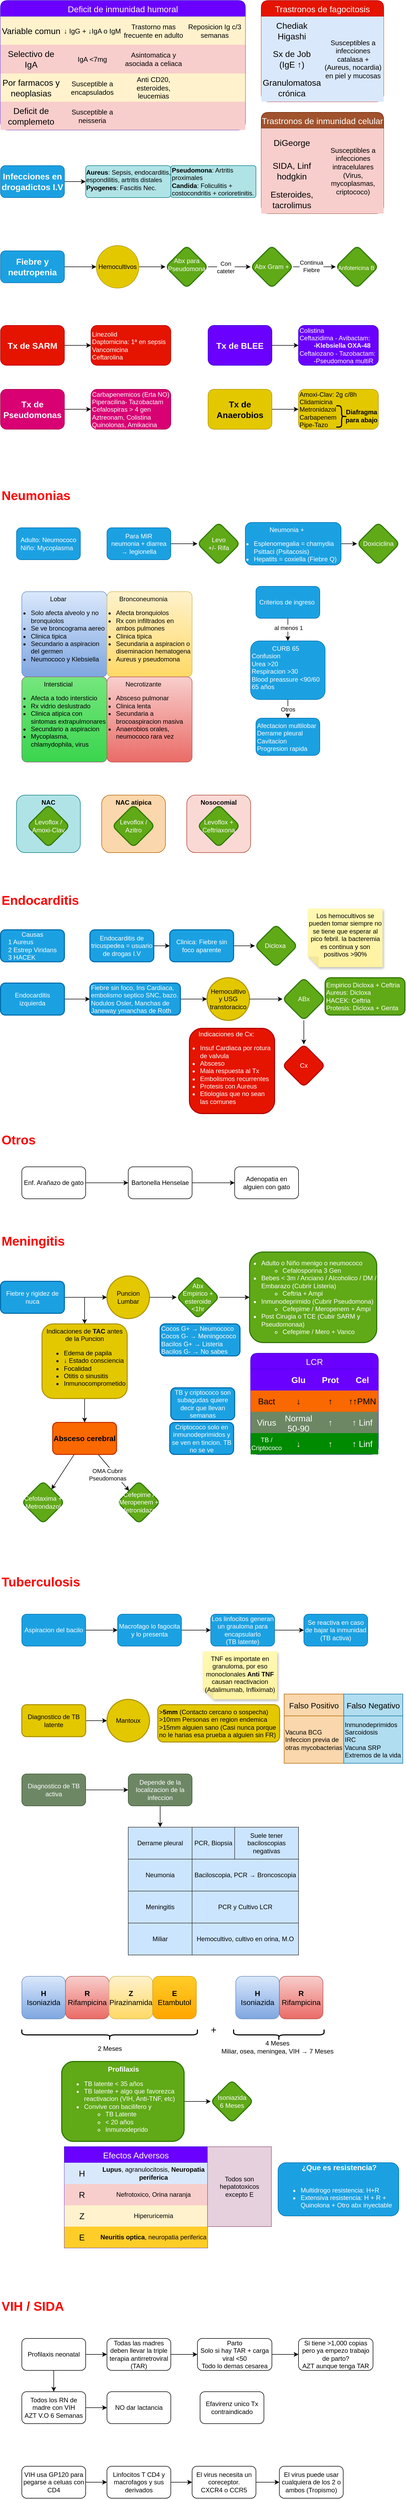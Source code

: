 <mxfile version="21.6.3" type="github">
  <diagram name="Página-1" id="2CrfE8WvnRpnQF9L1QOg">
    <mxGraphModel dx="705" dy="754" grid="1" gridSize="10" guides="1" tooltips="1" connect="1" arrows="1" fold="1" page="1" pageScale="1" pageWidth="850" pageHeight="1100" math="0" shadow="0">
      <root>
        <mxCell id="0" />
        <mxCell id="1" parent="0" />
        <mxCell id="sHQAMOlgaIM1nV1TYifh-20" value="Nosocomial" style="rounded=1;whiteSpace=wrap;html=1;verticalAlign=top;fillColor=#fad9d5;strokeColor=#ae4132;fontStyle=1" parent="1" vertex="1">
          <mxGeometry x="430" y="1582" width="120" height="108" as="geometry" />
        </mxCell>
        <mxCell id="sHQAMOlgaIM1nV1TYifh-19" value="NAC atipica" style="rounded=1;whiteSpace=wrap;html=1;verticalAlign=top;fillColor=#fad7ac;strokeColor=#b46504;fontStyle=1" parent="1" vertex="1">
          <mxGeometry x="270" y="1582" width="120" height="108" as="geometry" />
        </mxCell>
        <mxCell id="sHQAMOlgaIM1nV1TYifh-18" value="NAC" style="rounded=1;whiteSpace=wrap;html=1;verticalAlign=top;fillColor=#b0e3e6;strokeColor=#0e8088;fontStyle=1" parent="1" vertex="1">
          <mxGeometry x="110" y="1582" width="120" height="108" as="geometry" />
        </mxCell>
        <mxCell id="TPgOUrvoIxnq0UZ94LA--1" value="Deficit de inmunidad humoral" style="shape=table;startSize=30;container=1;collapsible=0;childLayout=tableLayout;strokeColor=#3700CC;fontSize=16;rounded=1;fillColor=#6a00ff;fontColor=#ffffff;" parent="1" vertex="1">
          <mxGeometry x="80" y="90" width="460" height="243" as="geometry" />
        </mxCell>
        <mxCell id="TPgOUrvoIxnq0UZ94LA--2" value="" style="shape=tableRow;horizontal=0;startSize=0;swimlaneHead=0;swimlaneBody=0;strokeColor=inherit;top=0;left=0;bottom=0;right=0;collapsible=0;dropTarget=0;fillColor=none;points=[[0,0.5],[1,0.5]];portConstraint=eastwest;fontSize=16;" parent="TPgOUrvoIxnq0UZ94LA--1" vertex="1">
          <mxGeometry y="30" width="460" height="53" as="geometry" />
        </mxCell>
        <mxCell id="TPgOUrvoIxnq0UZ94LA--3" value="Variable comun" style="shape=partialRectangle;html=1;whiteSpace=wrap;connectable=0;strokeColor=#d6b656;overflow=hidden;fillColor=#fff2cc;top=0;left=0;bottom=0;right=0;pointerEvents=1;fontSize=16;" parent="TPgOUrvoIxnq0UZ94LA--2" vertex="1">
          <mxGeometry width="115" height="53" as="geometry">
            <mxRectangle width="115" height="53" as="alternateBounds" />
          </mxGeometry>
        </mxCell>
        <mxCell id="TPgOUrvoIxnq0UZ94LA--4" value="↓ IgG + ↓IgA o IgM" style="shape=partialRectangle;html=1;whiteSpace=wrap;connectable=0;strokeColor=#d6b656;overflow=hidden;fillColor=#fff2cc;top=0;left=0;bottom=0;right=0;pointerEvents=1;fontSize=13;" parent="TPgOUrvoIxnq0UZ94LA--2" vertex="1">
          <mxGeometry x="115" width="115" height="53" as="geometry">
            <mxRectangle width="115" height="53" as="alternateBounds" />
          </mxGeometry>
        </mxCell>
        <mxCell id="TPgOUrvoIxnq0UZ94LA--5" value="Trastorno mas frecuente en adulto" style="shape=partialRectangle;html=1;whiteSpace=wrap;connectable=0;strokeColor=#d6b656;overflow=hidden;fillColor=#fff2cc;top=0;left=0;bottom=0;right=0;pointerEvents=1;fontSize=13;" parent="TPgOUrvoIxnq0UZ94LA--2" vertex="1">
          <mxGeometry x="230" width="115" height="53" as="geometry">
            <mxRectangle width="115" height="53" as="alternateBounds" />
          </mxGeometry>
        </mxCell>
        <mxCell id="TPgOUrvoIxnq0UZ94LA--14" value="Reposicion Ig c/3 semanas" style="shape=partialRectangle;html=1;whiteSpace=wrap;connectable=0;strokeColor=#d6b656;overflow=hidden;fillColor=#fff2cc;top=0;left=0;bottom=0;right=0;pointerEvents=1;fontSize=13;" parent="TPgOUrvoIxnq0UZ94LA--2" vertex="1">
          <mxGeometry x="345" width="115" height="53" as="geometry">
            <mxRectangle width="115" height="53" as="alternateBounds" />
          </mxGeometry>
        </mxCell>
        <mxCell id="TPgOUrvoIxnq0UZ94LA--6" value="" style="shape=tableRow;horizontal=0;startSize=0;swimlaneHead=0;swimlaneBody=0;strokeColor=inherit;top=0;left=0;bottom=0;right=0;collapsible=0;dropTarget=0;fillColor=none;points=[[0,0.5],[1,0.5]];portConstraint=eastwest;fontSize=16;" parent="TPgOUrvoIxnq0UZ94LA--1" vertex="1">
          <mxGeometry y="83" width="460" height="54" as="geometry" />
        </mxCell>
        <mxCell id="TPgOUrvoIxnq0UZ94LA--7" value="Selectivo de IgA" style="shape=partialRectangle;html=1;whiteSpace=wrap;connectable=0;strokeColor=#b85450;overflow=hidden;fillColor=#f8cecc;top=0;left=0;bottom=0;right=0;pointerEvents=1;fontSize=16;" parent="TPgOUrvoIxnq0UZ94LA--6" vertex="1">
          <mxGeometry width="115" height="54" as="geometry">
            <mxRectangle width="115" height="54" as="alternateBounds" />
          </mxGeometry>
        </mxCell>
        <mxCell id="TPgOUrvoIxnq0UZ94LA--8" value="IgA &amp;lt;7mg" style="shape=partialRectangle;html=1;whiteSpace=wrap;connectable=0;strokeColor=#b85450;overflow=hidden;fillColor=#f8cecc;top=0;left=0;bottom=0;right=0;pointerEvents=1;fontSize=13;" parent="TPgOUrvoIxnq0UZ94LA--6" vertex="1">
          <mxGeometry x="115" width="115" height="54" as="geometry">
            <mxRectangle width="115" height="54" as="alternateBounds" />
          </mxGeometry>
        </mxCell>
        <mxCell id="TPgOUrvoIxnq0UZ94LA--9" value="Asintomatica y asociada a celiaca" style="shape=partialRectangle;html=1;whiteSpace=wrap;connectable=0;strokeColor=#b85450;overflow=hidden;fillColor=#f8cecc;top=0;left=0;bottom=0;right=0;pointerEvents=1;fontSize=13;" parent="TPgOUrvoIxnq0UZ94LA--6" vertex="1">
          <mxGeometry x="230" width="115" height="54" as="geometry">
            <mxRectangle width="115" height="54" as="alternateBounds" />
          </mxGeometry>
        </mxCell>
        <mxCell id="TPgOUrvoIxnq0UZ94LA--15" style="shape=partialRectangle;html=1;whiteSpace=wrap;connectable=0;strokeColor=#b85450;overflow=hidden;fillColor=#f8cecc;top=0;left=0;bottom=0;right=0;pointerEvents=1;fontSize=16;" parent="TPgOUrvoIxnq0UZ94LA--6" vertex="1">
          <mxGeometry x="345" width="115" height="54" as="geometry">
            <mxRectangle width="115" height="54" as="alternateBounds" />
          </mxGeometry>
        </mxCell>
        <mxCell id="TPgOUrvoIxnq0UZ94LA--10" value="" style="shape=tableRow;horizontal=0;startSize=0;swimlaneHead=0;swimlaneBody=0;strokeColor=inherit;top=0;left=0;bottom=0;right=0;collapsible=0;dropTarget=0;fillColor=none;points=[[0,0.5],[1,0.5]];portConstraint=eastwest;fontSize=16;" parent="TPgOUrvoIxnq0UZ94LA--1" vertex="1">
          <mxGeometry y="137" width="460" height="53" as="geometry" />
        </mxCell>
        <mxCell id="TPgOUrvoIxnq0UZ94LA--11" value="Por farmacos y neoplasias" style="shape=partialRectangle;html=1;whiteSpace=wrap;connectable=0;strokeColor=#d6b656;overflow=hidden;fillColor=#fff2cc;top=0;left=0;bottom=0;right=0;pointerEvents=1;fontSize=16;" parent="TPgOUrvoIxnq0UZ94LA--10" vertex="1">
          <mxGeometry width="115" height="53" as="geometry">
            <mxRectangle width="115" height="53" as="alternateBounds" />
          </mxGeometry>
        </mxCell>
        <mxCell id="TPgOUrvoIxnq0UZ94LA--12" value="&lt;font style=&quot;font-size: 13px;&quot;&gt;Susceptible a encapsulados&lt;br style=&quot;font-size: 13px;&quot;&gt;&lt;/font&gt;" style="shape=partialRectangle;html=1;whiteSpace=wrap;connectable=0;strokeColor=#d6b656;overflow=hidden;fillColor=#fff2cc;top=0;left=0;bottom=0;right=0;pointerEvents=1;fontSize=13;" parent="TPgOUrvoIxnq0UZ94LA--10" vertex="1">
          <mxGeometry x="115" width="115" height="53" as="geometry">
            <mxRectangle width="115" height="53" as="alternateBounds" />
          </mxGeometry>
        </mxCell>
        <mxCell id="TPgOUrvoIxnq0UZ94LA--13" value="Anti CD20, esteroides, leucemias" style="shape=partialRectangle;html=1;whiteSpace=wrap;connectable=0;strokeColor=#d6b656;overflow=hidden;fillColor=#fff2cc;top=0;left=0;bottom=0;right=0;pointerEvents=1;fontSize=13;" parent="TPgOUrvoIxnq0UZ94LA--10" vertex="1">
          <mxGeometry x="230" width="115" height="53" as="geometry">
            <mxRectangle width="115" height="53" as="alternateBounds" />
          </mxGeometry>
        </mxCell>
        <mxCell id="TPgOUrvoIxnq0UZ94LA--16" style="shape=partialRectangle;html=1;whiteSpace=wrap;connectable=0;strokeColor=#d6b656;overflow=hidden;fillColor=#fff2cc;top=0;left=0;bottom=0;right=0;pointerEvents=1;fontSize=16;" parent="TPgOUrvoIxnq0UZ94LA--10" vertex="1">
          <mxGeometry x="345" width="115" height="53" as="geometry">
            <mxRectangle width="115" height="53" as="alternateBounds" />
          </mxGeometry>
        </mxCell>
        <mxCell id="TPgOUrvoIxnq0UZ94LA--43" style="shape=tableRow;horizontal=0;startSize=0;swimlaneHead=0;swimlaneBody=0;strokeColor=inherit;top=0;left=0;bottom=0;right=0;collapsible=0;dropTarget=0;fillColor=none;points=[[0,0.5],[1,0.5]];portConstraint=eastwest;fontSize=16;" parent="TPgOUrvoIxnq0UZ94LA--1" vertex="1">
          <mxGeometry y="190" width="460" height="53" as="geometry" />
        </mxCell>
        <mxCell id="TPgOUrvoIxnq0UZ94LA--44" value="Deficit de complemeto" style="shape=partialRectangle;html=1;whiteSpace=wrap;connectable=0;strokeColor=#b85450;overflow=hidden;fillColor=#f8cecc;top=0;left=0;bottom=0;right=0;pointerEvents=1;fontSize=16;" parent="TPgOUrvoIxnq0UZ94LA--43" vertex="1">
          <mxGeometry width="115" height="53" as="geometry">
            <mxRectangle width="115" height="53" as="alternateBounds" />
          </mxGeometry>
        </mxCell>
        <mxCell id="TPgOUrvoIxnq0UZ94LA--45" value="Susceptible a neisseria" style="shape=partialRectangle;html=1;whiteSpace=wrap;connectable=0;strokeColor=#b85450;overflow=hidden;fillColor=#f8cecc;top=0;left=0;bottom=0;right=0;pointerEvents=1;fontSize=13;" parent="TPgOUrvoIxnq0UZ94LA--43" vertex="1">
          <mxGeometry x="115" width="115" height="53" as="geometry">
            <mxRectangle width="115" height="53" as="alternateBounds" />
          </mxGeometry>
        </mxCell>
        <mxCell id="TPgOUrvoIxnq0UZ94LA--46" style="shape=partialRectangle;html=1;whiteSpace=wrap;connectable=0;strokeColor=#b85450;overflow=hidden;fillColor=#f8cecc;top=0;left=0;bottom=0;right=0;pointerEvents=1;fontSize=13;" parent="TPgOUrvoIxnq0UZ94LA--43" vertex="1">
          <mxGeometry x="230" width="115" height="53" as="geometry">
            <mxRectangle width="115" height="53" as="alternateBounds" />
          </mxGeometry>
        </mxCell>
        <mxCell id="TPgOUrvoIxnq0UZ94LA--47" style="shape=partialRectangle;html=1;whiteSpace=wrap;connectable=0;strokeColor=#b85450;overflow=hidden;fillColor=#f8cecc;top=0;left=0;bottom=0;right=0;pointerEvents=1;fontSize=16;" parent="TPgOUrvoIxnq0UZ94LA--43" vertex="1">
          <mxGeometry x="345" width="115" height="53" as="geometry">
            <mxRectangle width="115" height="53" as="alternateBounds" />
          </mxGeometry>
        </mxCell>
        <mxCell id="TPgOUrvoIxnq0UZ94LA--17" value="Trastronos de fagocitosis" style="shape=table;startSize=30;container=1;collapsible=0;childLayout=tableLayout;strokeColor=#B20000;fontSize=16;rounded=1;fillColor=#e51400;fontColor=#ffffff;" parent="1" vertex="1">
          <mxGeometry x="570" y="90" width="230" height="190" as="geometry" />
        </mxCell>
        <mxCell id="TPgOUrvoIxnq0UZ94LA--18" value="" style="shape=tableRow;horizontal=0;startSize=0;swimlaneHead=0;swimlaneBody=0;strokeColor=inherit;top=0;left=0;bottom=0;right=0;collapsible=0;dropTarget=0;fillColor=none;points=[[0,0.5],[1,0.5]];portConstraint=eastwest;fontSize=16;" parent="TPgOUrvoIxnq0UZ94LA--17" vertex="1">
          <mxGeometry y="30" width="230" height="53" as="geometry" />
        </mxCell>
        <mxCell id="TPgOUrvoIxnq0UZ94LA--19" value="Chediak Higashi" style="shape=partialRectangle;html=1;whiteSpace=wrap;connectable=0;strokeColor=#6c8ebf;overflow=hidden;fillColor=#dae8fc;top=0;left=0;bottom=0;right=0;pointerEvents=1;fontSize=16;" parent="TPgOUrvoIxnq0UZ94LA--18" vertex="1">
          <mxGeometry width="115" height="53" as="geometry">
            <mxRectangle width="115" height="53" as="alternateBounds" />
          </mxGeometry>
        </mxCell>
        <mxCell id="TPgOUrvoIxnq0UZ94LA--20" value="Susceptibles a infecciones catalasa + &lt;br&gt;(Aureus, nocardia) en piel y mucosas" style="shape=partialRectangle;html=1;whiteSpace=wrap;connectable=0;strokeColor=#6c8ebf;overflow=hidden;fillColor=#dae8fc;top=0;left=0;bottom=0;right=0;pointerEvents=1;fontSize=13;rowspan=3;colspan=1;align=center;" parent="TPgOUrvoIxnq0UZ94LA--18" vertex="1">
          <mxGeometry x="115" width="115" height="160" as="geometry">
            <mxRectangle width="115" height="53" as="alternateBounds" />
          </mxGeometry>
        </mxCell>
        <mxCell id="TPgOUrvoIxnq0UZ94LA--23" value="" style="shape=tableRow;horizontal=0;startSize=0;swimlaneHead=0;swimlaneBody=0;strokeColor=inherit;top=0;left=0;bottom=0;right=0;collapsible=0;dropTarget=0;fillColor=none;points=[[0,0.5],[1,0.5]];portConstraint=eastwest;fontSize=16;" parent="TPgOUrvoIxnq0UZ94LA--17" vertex="1">
          <mxGeometry y="83" width="230" height="54" as="geometry" />
        </mxCell>
        <mxCell id="TPgOUrvoIxnq0UZ94LA--24" value="Sx de Job &lt;br&gt;(IgE ↑)" style="shape=partialRectangle;html=1;whiteSpace=wrap;connectable=0;strokeColor=#6c8ebf;overflow=hidden;fillColor=#dae8fc;top=0;left=0;bottom=0;right=0;pointerEvents=1;fontSize=16;" parent="TPgOUrvoIxnq0UZ94LA--23" vertex="1">
          <mxGeometry width="115" height="54" as="geometry">
            <mxRectangle width="115" height="54" as="alternateBounds" />
          </mxGeometry>
        </mxCell>
        <mxCell id="TPgOUrvoIxnq0UZ94LA--25" value="IgA &amp;lt;7mg" style="shape=partialRectangle;html=1;whiteSpace=wrap;connectable=0;strokeColor=inherit;overflow=hidden;fillColor=none;top=0;left=0;bottom=0;right=0;pointerEvents=1;fontSize=13;" parent="TPgOUrvoIxnq0UZ94LA--23" vertex="1" visible="0">
          <mxGeometry x="115" width="115" height="54" as="geometry">
            <mxRectangle width="115" height="54" as="alternateBounds" />
          </mxGeometry>
        </mxCell>
        <mxCell id="TPgOUrvoIxnq0UZ94LA--28" value="" style="shape=tableRow;horizontal=0;startSize=0;swimlaneHead=0;swimlaneBody=0;strokeColor=inherit;top=0;left=0;bottom=0;right=0;collapsible=0;dropTarget=0;fillColor=none;points=[[0,0.5],[1,0.5]];portConstraint=eastwest;fontSize=16;" parent="TPgOUrvoIxnq0UZ94LA--17" vertex="1">
          <mxGeometry y="137" width="230" height="53" as="geometry" />
        </mxCell>
        <mxCell id="TPgOUrvoIxnq0UZ94LA--29" value="Granulomatosa crónica" style="shape=partialRectangle;html=1;whiteSpace=wrap;connectable=0;strokeColor=#6c8ebf;overflow=hidden;fillColor=#dae8fc;top=0;left=0;bottom=0;right=0;pointerEvents=1;fontSize=16;" parent="TPgOUrvoIxnq0UZ94LA--28" vertex="1">
          <mxGeometry width="115" height="53" as="geometry">
            <mxRectangle width="115" height="53" as="alternateBounds" />
          </mxGeometry>
        </mxCell>
        <mxCell id="TPgOUrvoIxnq0UZ94LA--30" value="&lt;font style=&quot;font-size: 13px;&quot;&gt;Susceptible a encapsulados&lt;br style=&quot;font-size: 13px;&quot;&gt;&lt;/font&gt;" style="shape=partialRectangle;html=1;whiteSpace=wrap;connectable=0;strokeColor=inherit;overflow=hidden;fillColor=none;top=0;left=0;bottom=0;right=0;pointerEvents=1;fontSize=13;" parent="TPgOUrvoIxnq0UZ94LA--28" vertex="1" visible="0">
          <mxGeometry x="115" width="115" height="53" as="geometry">
            <mxRectangle width="115" height="53" as="alternateBounds" />
          </mxGeometry>
        </mxCell>
        <mxCell id="TPgOUrvoIxnq0UZ94LA--33" value="Trastronos de inmunidad celular" style="shape=table;startSize=30;container=1;collapsible=0;childLayout=tableLayout;strokeColor=#6D1F00;fontSize=16;rounded=1;fillColor=#a0522d;fontColor=#ffffff;" parent="1" vertex="1">
          <mxGeometry x="570" y="300" width="230" height="190" as="geometry" />
        </mxCell>
        <mxCell id="TPgOUrvoIxnq0UZ94LA--34" value="" style="shape=tableRow;horizontal=0;startSize=0;swimlaneHead=0;swimlaneBody=0;strokeColor=inherit;top=0;left=0;bottom=0;right=0;collapsible=0;dropTarget=0;fillColor=none;points=[[0,0.5],[1,0.5]];portConstraint=eastwest;fontSize=16;" parent="TPgOUrvoIxnq0UZ94LA--33" vertex="1">
          <mxGeometry y="30" width="230" height="53" as="geometry" />
        </mxCell>
        <mxCell id="TPgOUrvoIxnq0UZ94LA--35" value="DiGeorge" style="shape=partialRectangle;html=1;whiteSpace=wrap;connectable=0;strokeColor=#b85450;overflow=hidden;fillColor=#f8cecc;top=0;left=0;bottom=0;right=0;pointerEvents=1;fontSize=16;" parent="TPgOUrvoIxnq0UZ94LA--34" vertex="1">
          <mxGeometry width="115" height="53" as="geometry">
            <mxRectangle width="115" height="53" as="alternateBounds" />
          </mxGeometry>
        </mxCell>
        <mxCell id="TPgOUrvoIxnq0UZ94LA--36" value="Susceptibles a infecciones intracelulares (Virus, mycoplasmas, criptococo)" style="shape=partialRectangle;html=1;whiteSpace=wrap;connectable=0;strokeColor=#b85450;overflow=hidden;fillColor=#f8cecc;top=0;left=0;bottom=0;right=0;pointerEvents=1;fontSize=13;rowspan=3;colspan=1;" parent="TPgOUrvoIxnq0UZ94LA--34" vertex="1">
          <mxGeometry x="115" width="115" height="160" as="geometry">
            <mxRectangle width="115" height="53" as="alternateBounds" />
          </mxGeometry>
        </mxCell>
        <mxCell id="TPgOUrvoIxnq0UZ94LA--37" value="" style="shape=tableRow;horizontal=0;startSize=0;swimlaneHead=0;swimlaneBody=0;strokeColor=inherit;top=0;left=0;bottom=0;right=0;collapsible=0;dropTarget=0;fillColor=none;points=[[0,0.5],[1,0.5]];portConstraint=eastwest;fontSize=16;" parent="TPgOUrvoIxnq0UZ94LA--33" vertex="1">
          <mxGeometry y="83" width="230" height="54" as="geometry" />
        </mxCell>
        <mxCell id="TPgOUrvoIxnq0UZ94LA--38" value="SIDA, Linf hodgkin" style="shape=partialRectangle;html=1;whiteSpace=wrap;connectable=0;strokeColor=#b85450;overflow=hidden;fillColor=#f8cecc;top=0;left=0;bottom=0;right=0;pointerEvents=1;fontSize=16;" parent="TPgOUrvoIxnq0UZ94LA--37" vertex="1">
          <mxGeometry width="115" height="54" as="geometry">
            <mxRectangle width="115" height="54" as="alternateBounds" />
          </mxGeometry>
        </mxCell>
        <mxCell id="TPgOUrvoIxnq0UZ94LA--39" value="IgA &amp;lt;7mg" style="shape=partialRectangle;html=1;whiteSpace=wrap;connectable=0;strokeColor=inherit;overflow=hidden;fillColor=none;top=0;left=0;bottom=0;right=0;pointerEvents=1;fontSize=13;" parent="TPgOUrvoIxnq0UZ94LA--37" vertex="1" visible="0">
          <mxGeometry x="115" width="115" height="54" as="geometry">
            <mxRectangle width="115" height="54" as="alternateBounds" />
          </mxGeometry>
        </mxCell>
        <mxCell id="TPgOUrvoIxnq0UZ94LA--40" value="" style="shape=tableRow;horizontal=0;startSize=0;swimlaneHead=0;swimlaneBody=0;strokeColor=inherit;top=0;left=0;bottom=0;right=0;collapsible=0;dropTarget=0;fillColor=none;points=[[0,0.5],[1,0.5]];portConstraint=eastwest;fontSize=16;" parent="TPgOUrvoIxnq0UZ94LA--33" vertex="1">
          <mxGeometry y="137" width="230" height="53" as="geometry" />
        </mxCell>
        <mxCell id="TPgOUrvoIxnq0UZ94LA--41" value="Esteroides, tacrolimus" style="shape=partialRectangle;html=1;whiteSpace=wrap;connectable=0;strokeColor=#b85450;overflow=hidden;fillColor=#f8cecc;top=0;left=0;bottom=0;right=0;pointerEvents=1;fontSize=16;" parent="TPgOUrvoIxnq0UZ94LA--40" vertex="1">
          <mxGeometry width="115" height="53" as="geometry">
            <mxRectangle width="115" height="53" as="alternateBounds" />
          </mxGeometry>
        </mxCell>
        <mxCell id="TPgOUrvoIxnq0UZ94LA--42" value="&lt;font style=&quot;font-size: 13px;&quot;&gt;Susceptible a encapsulados&lt;br style=&quot;font-size: 13px;&quot;&gt;&lt;/font&gt;" style="shape=partialRectangle;html=1;whiteSpace=wrap;connectable=0;strokeColor=inherit;overflow=hidden;fillColor=none;top=0;left=0;bottom=0;right=0;pointerEvents=1;fontSize=13;" parent="TPgOUrvoIxnq0UZ94LA--40" vertex="1" visible="0">
          <mxGeometry x="115" width="115" height="53" as="geometry">
            <mxRectangle width="115" height="53" as="alternateBounds" />
          </mxGeometry>
        </mxCell>
        <mxCell id="DG7osGkd72HydQvR9eQq-3" value="" style="edgeStyle=orthogonalEdgeStyle;rounded=0;orthogonalLoop=1;jettySize=auto;html=1;" parent="1" source="DG7osGkd72HydQvR9eQq-1" target="DG7osGkd72HydQvR9eQq-2" edge="1">
          <mxGeometry relative="1" as="geometry" />
        </mxCell>
        <mxCell id="DG7osGkd72HydQvR9eQq-1" value="Infecciones en drogadictos I.V" style="rounded=1;whiteSpace=wrap;html=1;fontSize=16;fontStyle=1;fillColor=#1ba1e2;fontColor=#ffffff;strokeColor=#006EAF;" parent="1" vertex="1">
          <mxGeometry x="80" y="400" width="120" height="60" as="geometry" />
        </mxCell>
        <mxCell id="DG7osGkd72HydQvR9eQq-2" value="&lt;b&gt;Aureus&lt;/b&gt;: Sepsis, endocarditis, espondilitis, artritis distales&lt;br&gt;&lt;b&gt;Pyogenes&lt;/b&gt;: Fascitis Nec." style="rounded=1;whiteSpace=wrap;html=1;align=left;arcSize=10;verticalAlign=top;spacing=1;fillColor=#b0e3e6;strokeColor=#0e8088;" parent="1" vertex="1">
          <mxGeometry x="240" y="400" width="160" height="60" as="geometry" />
        </mxCell>
        <mxCell id="DG7osGkd72HydQvR9eQq-4" value="&lt;b&gt;Pseudomona&lt;/b&gt;: Artritis proximales&lt;br&gt;&lt;b&gt;Candida&lt;/b&gt;: Foliculitis + costocondritis + corioretinitis." style="rounded=1;whiteSpace=wrap;html=1;align=left;arcSize=7;verticalAlign=middle;fillColor=#b0e3e6;strokeColor=#0e8088;" parent="1" vertex="1">
          <mxGeometry x="400" y="400" width="160" height="60" as="geometry" />
        </mxCell>
        <mxCell id="DG7osGkd72HydQvR9eQq-11" value="" style="edgeStyle=orthogonalEdgeStyle;rounded=0;orthogonalLoop=1;jettySize=auto;html=1;" parent="1" source="DG7osGkd72HydQvR9eQq-5" target="DG7osGkd72HydQvR9eQq-10" edge="1">
          <mxGeometry relative="1" as="geometry" />
        </mxCell>
        <mxCell id="DG7osGkd72HydQvR9eQq-5" value="Fiebre y neutropenia" style="rounded=1;whiteSpace=wrap;html=1;fontSize=16;fontStyle=1;fillColor=#1ba1e2;fontColor=#ffffff;strokeColor=#006EAF;" parent="1" vertex="1">
          <mxGeometry x="80" y="560" width="120" height="60" as="geometry" />
        </mxCell>
        <mxCell id="DG7osGkd72HydQvR9eQq-13" value="" style="edgeStyle=orthogonalEdgeStyle;rounded=0;orthogonalLoop=1;jettySize=auto;html=1;" parent="1" source="DG7osGkd72HydQvR9eQq-10" target="DG7osGkd72HydQvR9eQq-12" edge="1">
          <mxGeometry relative="1" as="geometry" />
        </mxCell>
        <mxCell id="DG7osGkd72HydQvR9eQq-10" value="Hemocultivos" style="ellipse;whiteSpace=wrap;html=1;rounded=1;fillColor=#e3c800;fontColor=#000000;strokeColor=#B09500;" parent="1" vertex="1">
          <mxGeometry x="260" y="550" width="80" height="80" as="geometry" />
        </mxCell>
        <mxCell id="DG7osGkd72HydQvR9eQq-15" value="" style="edgeStyle=orthogonalEdgeStyle;rounded=0;orthogonalLoop=1;jettySize=auto;html=1;" parent="1" source="DG7osGkd72HydQvR9eQq-12" target="DG7osGkd72HydQvR9eQq-14" edge="1">
          <mxGeometry relative="1" as="geometry" />
        </mxCell>
        <mxCell id="DG7osGkd72HydQvR9eQq-24" value="Con &lt;br&gt;cateter" style="edgeLabel;html=1;align=center;verticalAlign=middle;resizable=0;points=[];" parent="DG7osGkd72HydQvR9eQq-15" vertex="1" connectable="0">
          <mxGeometry x="-0.3" y="-1" relative="1" as="geometry">
            <mxPoint x="5" as="offset" />
          </mxGeometry>
        </mxCell>
        <mxCell id="DG7osGkd72HydQvR9eQq-17" value="" style="edgeStyle=orthogonalEdgeStyle;rounded=0;orthogonalLoop=1;jettySize=auto;html=1;exitX=1;exitY=0.5;exitDx=0;exitDy=0;" parent="1" source="DG7osGkd72HydQvR9eQq-14" target="DG7osGkd72HydQvR9eQq-16" edge="1">
          <mxGeometry relative="1" as="geometry" />
        </mxCell>
        <mxCell id="DG7osGkd72HydQvR9eQq-18" value="Continua&lt;br&gt;Fiebre" style="edgeLabel;html=1;align=center;verticalAlign=middle;resizable=0;points=[];" parent="DG7osGkd72HydQvR9eQq-17" vertex="1" connectable="0">
          <mxGeometry x="-0.275" y="1" relative="1" as="geometry">
            <mxPoint x="5" as="offset" />
          </mxGeometry>
        </mxCell>
        <mxCell id="DG7osGkd72HydQvR9eQq-12" value="Abx para Pseudomona" style="rhombus;whiteSpace=wrap;html=1;rounded=1;spacingTop=-9;fillColor=#60a917;fontColor=#ffffff;strokeColor=#2D7600;strokeWidth=2;" parent="1" vertex="1">
          <mxGeometry x="390" y="550" width="80" height="80" as="geometry" />
        </mxCell>
        <mxCell id="DG7osGkd72HydQvR9eQq-14" value="&lt;div style=&quot;&quot;&gt;&lt;/div&gt;Abx Gram +" style="rhombus;whiteSpace=wrap;html=1;rounded=1;spacing=4;align=center;fillColor=#60a917;fontColor=#ffffff;strokeColor=#2D7600;strokeWidth=2;" parent="1" vertex="1">
          <mxGeometry x="550" y="550" width="80" height="80" as="geometry" />
        </mxCell>
        <mxCell id="DG7osGkd72HydQvR9eQq-16" value="Anfotericina B&amp;nbsp;" style="rhombus;whiteSpace=wrap;html=1;rounded=1;spacingTop=4;fontSize=11;fillColor=#60a917;fontColor=#ffffff;strokeColor=#2D7600;strokeWidth=2;" parent="1" vertex="1">
          <mxGeometry x="710" y="550" width="80" height="80" as="geometry" />
        </mxCell>
        <mxCell id="oTwkvesEyQl_i262vGw3-4" value="" style="edgeStyle=orthogonalEdgeStyle;rounded=0;orthogonalLoop=1;jettySize=auto;html=1;" parent="1" source="oTwkvesEyQl_i262vGw3-1" target="oTwkvesEyQl_i262vGw3-3" edge="1">
          <mxGeometry relative="1" as="geometry" />
        </mxCell>
        <mxCell id="oTwkvesEyQl_i262vGw3-1" value="Tx de SARM" style="rounded=1;whiteSpace=wrap;html=1;fontSize=16;fontStyle=1;fillColor=#e51400;fontColor=#ffffff;strokeColor=#B20000;" parent="1" vertex="1">
          <mxGeometry x="80" y="700" width="120" height="75" as="geometry" />
        </mxCell>
        <mxCell id="oTwkvesEyQl_i262vGw3-3" value="Linezolid&lt;br&gt;Daptomicina: 1ª en sepsis&lt;br&gt;Vancomicina&lt;br&gt;Ceftarolina" style="rounded=1;whiteSpace=wrap;html=1;align=left;fillColor=#e51400;fontColor=#ffffff;strokeColor=#B20000;" parent="1" vertex="1">
          <mxGeometry x="250" y="700" width="150" height="75" as="geometry" />
        </mxCell>
        <mxCell id="oTwkvesEyQl_i262vGw3-5" value="" style="edgeStyle=orthogonalEdgeStyle;rounded=0;orthogonalLoop=1;jettySize=auto;html=1;" parent="1" source="oTwkvesEyQl_i262vGw3-6" target="oTwkvesEyQl_i262vGw3-7" edge="1">
          <mxGeometry relative="1" as="geometry" />
        </mxCell>
        <mxCell id="oTwkvesEyQl_i262vGw3-6" value="Tx de BLEE" style="rounded=1;whiteSpace=wrap;html=1;fontSize=16;fontStyle=1;fillColor=#6a00ff;fontColor=#ffffff;strokeColor=#3700CC;" parent="1" vertex="1">
          <mxGeometry x="470" y="700" width="120" height="75" as="geometry" />
        </mxCell>
        <mxCell id="oTwkvesEyQl_i262vGw3-7" value="&lt;div&gt;Colistina&lt;/div&gt;&lt;div&gt;Ceftazidima - Avibactam:&lt;/div&gt;&lt;div&gt;&lt;b&gt;&lt;span style=&quot;white-space: pre;&quot;&gt;&#x9;&lt;/span&gt;-Klebsiella OXA-48&lt;/b&gt;&lt;br&gt;&lt;/div&gt;&lt;div&gt;Ceftalozano - Tazobactam:&lt;/div&gt;&lt;div&gt;&lt;span style=&quot;white-space: pre;&quot;&gt;&#x9;&lt;/span&gt;-Pseudomona multiR&lt;br&gt;&lt;/div&gt;" style="rounded=1;whiteSpace=wrap;html=1;align=left;fillColor=#6a00ff;fontColor=#ffffff;strokeColor=#3700CC;" parent="1" vertex="1">
          <mxGeometry x="640" y="700" width="150" height="75" as="geometry" />
        </mxCell>
        <mxCell id="oTwkvesEyQl_i262vGw3-8" value="" style="edgeStyle=orthogonalEdgeStyle;rounded=0;orthogonalLoop=1;jettySize=auto;html=1;" parent="1" source="oTwkvesEyQl_i262vGw3-9" target="oTwkvesEyQl_i262vGw3-10" edge="1">
          <mxGeometry relative="1" as="geometry" />
        </mxCell>
        <mxCell id="oTwkvesEyQl_i262vGw3-9" value="Tx de Pseudomonas" style="rounded=1;whiteSpace=wrap;html=1;fontSize=16;fontStyle=1;fillColor=#d80073;fontColor=#ffffff;strokeColor=#A50040;" parent="1" vertex="1">
          <mxGeometry x="80" y="820" width="120" height="75" as="geometry" />
        </mxCell>
        <mxCell id="oTwkvesEyQl_i262vGw3-10" value="&lt;div&gt;Carbapenemicos (Erta NO)&lt;/div&gt;&lt;div&gt;Piperacilina- Tazobactam&lt;/div&gt;Cefalospiras &amp;gt; 4 gen&lt;br&gt;&lt;div&gt;Aztreonam, Colistina&lt;br&gt;&lt;/div&gt;&lt;div&gt;Quinolonas, Amikacina&lt;br&gt;&lt;/div&gt;" style="rounded=1;whiteSpace=wrap;html=1;align=left;fillColor=#d80073;fontColor=#ffffff;strokeColor=#A50040;" parent="1" vertex="1">
          <mxGeometry x="250" y="820" width="150" height="75" as="geometry" />
        </mxCell>
        <mxCell id="oTwkvesEyQl_i262vGw3-11" value="" style="edgeStyle=orthogonalEdgeStyle;rounded=0;orthogonalLoop=1;jettySize=auto;html=1;" parent="1" source="oTwkvesEyQl_i262vGw3-12" target="oTwkvesEyQl_i262vGw3-13" edge="1">
          <mxGeometry relative="1" as="geometry" />
        </mxCell>
        <mxCell id="oTwkvesEyQl_i262vGw3-12" value="Tx de Anaerobios" style="rounded=1;whiteSpace=wrap;html=1;fontSize=16;fontStyle=1;fillColor=#e3c800;fontColor=#000000;strokeColor=#B09500;" parent="1" vertex="1">
          <mxGeometry x="470" y="820" width="120" height="75" as="geometry" />
        </mxCell>
        <mxCell id="oTwkvesEyQl_i262vGw3-13" value="&lt;div&gt;Amoxi-Clav: 2g c/8h&lt;/div&gt;&lt;div&gt;Clidamicina&lt;br&gt;&lt;/div&gt;&lt;div&gt;Metronidazol&lt;/div&gt;&lt;div&gt;Carbapenem&lt;br&gt;&lt;/div&gt;&lt;div&gt;Pipe-Tazo&lt;br&gt;&lt;/div&gt;" style="rounded=1;whiteSpace=wrap;html=1;align=left;fillColor=#e3c800;fontColor=#000000;strokeColor=#B09500;" parent="1" vertex="1">
          <mxGeometry x="640" y="820" width="150" height="75" as="geometry" />
        </mxCell>
        <mxCell id="oTwkvesEyQl_i262vGw3-14" value="" style="shape=curlyBracket;whiteSpace=wrap;html=1;rounded=1;flipH=1;labelPosition=right;verticalLabelPosition=middle;align=left;verticalAlign=middle;strokeWidth=2;" parent="1" vertex="1">
          <mxGeometry x="711" y="851" width="20" height="40" as="geometry" />
        </mxCell>
        <mxCell id="oTwkvesEyQl_i262vGw3-15" value="&lt;div&gt;Diafragma&lt;/div&gt;&lt;div&gt;para abajo&lt;br&gt;&lt;/div&gt;" style="text;html=1;align=center;verticalAlign=middle;resizable=0;points=[];autosize=1;strokeColor=none;fillColor=none;fontStyle=1" parent="1" vertex="1">
          <mxGeometry x="718" y="850" width="80" height="40" as="geometry" />
        </mxCell>
        <mxCell id="oTwkvesEyQl_i262vGw3-17" value="Neumonias" style="text;strokeColor=none;fillColor=none;html=1;fontSize=24;fontStyle=1;verticalAlign=middle;align=left;fontColor=#FF0000;" parent="1" vertex="1">
          <mxGeometry x="80" y="1000" width="160" height="40" as="geometry" />
        </mxCell>
        <mxCell id="oTwkvesEyQl_i262vGw3-18" value="&lt;span style=&quot;background-color: initial; text-align: left;&quot;&gt;Adulto: Neumococo&lt;/span&gt;&lt;br&gt;&lt;div style=&quot;text-align: left;&quot;&gt;&lt;span style=&quot;background-color: initial;&quot;&gt;Niño: Mycoplasma&lt;/span&gt;&lt;/div&gt;" style="rounded=1;whiteSpace=wrap;html=1;fillColor=#1ba1e2;fontColor=#ffffff;strokeColor=#006EAF;verticalAlign=middle;" parent="1" vertex="1">
          <mxGeometry x="110" y="1080" width="120" height="60" as="geometry" />
        </mxCell>
        <mxCell id="oTwkvesEyQl_i262vGw3-22" value="" style="edgeStyle=orthogonalEdgeStyle;rounded=0;orthogonalLoop=1;jettySize=auto;html=1;" parent="1" source="oTwkvesEyQl_i262vGw3-19" target="oTwkvesEyQl_i262vGw3-21" edge="1">
          <mxGeometry relative="1" as="geometry" />
        </mxCell>
        <mxCell id="oTwkvesEyQl_i262vGw3-19" value="Para MIR &lt;br&gt;neumonia + diarrea → legionella" style="whiteSpace=wrap;html=1;rounded=1;fillColor=#1ba1e2;fontColor=#ffffff;strokeColor=#006EAF;" parent="1" vertex="1">
          <mxGeometry x="280" y="1080" width="120" height="60" as="geometry" />
        </mxCell>
        <mxCell id="oTwkvesEyQl_i262vGw3-21" value="&lt;div&gt;Levo &lt;br&gt;&lt;/div&gt;&lt;div&gt;+/- Rifa&lt;/div&gt;" style="rhombus;whiteSpace=wrap;html=1;rounded=1;fillColor=#60a917;fontColor=#ffffff;strokeColor=#2D7600;strokeWidth=2;" parent="1" vertex="1">
          <mxGeometry x="450" y="1070" width="80" height="80" as="geometry" />
        </mxCell>
        <mxCell id="oTwkvesEyQl_i262vGw3-26" value="&lt;div align=&quot;center&quot;&gt;Lobar&lt;/div&gt;&lt;div&gt;&lt;ul&gt;&lt;li&gt;Solo afecta alveolo y no bronquiolos&lt;/li&gt;&lt;li&gt;Se ve broncograma aereo&lt;/li&gt;&lt;li&gt;Clinica tipica&lt;/li&gt;&lt;li&gt;Secundario a aspiracion del germen&lt;br&gt;&lt;/li&gt;&lt;li&gt;Neumococo y Klebsiella&lt;br&gt;&lt;/li&gt;&lt;/ul&gt;&lt;/div&gt;" style="rounded=1;whiteSpace=wrap;html=1;arcSize=6;verticalAlign=top;align=left;spacingLeft=-25;fillColor=#dae8fc;gradientColor=#7ea6e0;strokeColor=#6c8ebf;" parent="1" vertex="1">
          <mxGeometry x="120" y="1200" width="160" height="160" as="geometry" />
        </mxCell>
        <mxCell id="oTwkvesEyQl_i262vGw3-27" value="&lt;div align=&quot;center&quot;&gt;Bronconeumonia&lt;/div&gt;&lt;div&gt;&lt;ul&gt;&lt;li&gt;Afecta bronquiolos&lt;/li&gt;&lt;li&gt;Rx con infiltrados en ambos pulmones&lt;/li&gt;&lt;li&gt;Clinica tipica&lt;/li&gt;&lt;li&gt;Secundaria a aspiracion o diseminacion hematogena&lt;br&gt;&lt;/li&gt;&lt;li&gt;Aureus y pseudomona&lt;br&gt;&lt;/li&gt;&lt;/ul&gt;&lt;/div&gt;" style="rounded=1;whiteSpace=wrap;html=1;arcSize=6;verticalAlign=top;align=left;spacingLeft=-25;fillColor=#fff2cc;gradientColor=#ffd966;strokeColor=#d6b656;" parent="1" vertex="1">
          <mxGeometry x="280" y="1200" width="160" height="160" as="geometry" />
        </mxCell>
        <mxCell id="oTwkvesEyQl_i262vGw3-28" value="&lt;div align=&quot;center&quot;&gt;Intersticial&lt;/div&gt;&lt;div&gt;&lt;ul&gt;&lt;li&gt;Afecta a todo intersticio&lt;/li&gt;&lt;li&gt;Rx vidrio deslustrado&lt;/li&gt;&lt;li&gt;Clinica atipica con sintomas extrapulmonares&lt;/li&gt;&lt;li&gt;Secundario a aspiracion&lt;/li&gt;&lt;li&gt;Mycoplasma, chlamydophila, virus&lt;br&gt;&lt;/li&gt;&lt;/ul&gt;&lt;/div&gt;" style="rounded=1;whiteSpace=wrap;html=1;arcSize=6;verticalAlign=top;align=left;spacingLeft=-25;fillColor=#75E67D;gradientColor=#3AD54E;strokeColor=#996185;" parent="1" vertex="1">
          <mxGeometry x="120" y="1360" width="160" height="160" as="geometry" />
        </mxCell>
        <mxCell id="oTwkvesEyQl_i262vGw3-29" value="&lt;div align=&quot;center&quot;&gt;Necrotizante&lt;/div&gt;&lt;div&gt;&lt;ul&gt;&lt;li&gt;Absceso pulmonar&lt;br&gt;&lt;/li&gt;&lt;li&gt;Clinica lenta&lt;/li&gt;&lt;li&gt;Secundaria a brocoaspiracion masiva&lt;br&gt;&lt;/li&gt;&lt;li&gt;Anaerobios orales, neumococo rara vez&lt;br&gt;&lt;/li&gt;&lt;/ul&gt;&lt;/div&gt;" style="rounded=1;whiteSpace=wrap;html=1;arcSize=6;verticalAlign=top;align=left;spacingLeft=-25;fillColor=#f8cecc;gradientColor=#ea6b66;strokeColor=#b85450;" parent="1" vertex="1">
          <mxGeometry x="280" y="1360" width="160" height="160" as="geometry" />
        </mxCell>
        <mxCell id="sHQAMOlgaIM1nV1TYifh-15" value="" style="edgeStyle=orthogonalEdgeStyle;rounded=0;orthogonalLoop=1;jettySize=auto;html=1;" parent="1" source="oTwkvesEyQl_i262vGw3-30" target="sHQAMOlgaIM1nV1TYifh-14" edge="1">
          <mxGeometry relative="1" as="geometry" />
        </mxCell>
        <mxCell id="oTwkvesEyQl_i262vGw3-30" value="&lt;div&gt;&lt;div style=&quot;text-align: center;&quot;&gt;&lt;span style=&quot;background-color: initial;&quot;&gt;Neumonia +&lt;/span&gt;&lt;/div&gt;&lt;ul&gt;&lt;li&gt;Esplenomegalia = chamydia Psittaci (Psitacosis)&lt;/li&gt;&lt;li&gt;Hepatits = coxiella (Fiebre Q)&lt;/li&gt;&lt;/ul&gt;&lt;/div&gt;" style="rounded=1;whiteSpace=wrap;html=1;align=left;spacingLeft=-26;verticalAlign=top;fillColor=#1ba1e2;fontColor=#ffffff;strokeColor=#006EAF;" parent="1" vertex="1">
          <mxGeometry x="540" y="1070" width="180" height="80" as="geometry" />
        </mxCell>
        <mxCell id="sHQAMOlgaIM1nV1TYifh-3" value="" style="edgeStyle=orthogonalEdgeStyle;rounded=0;orthogonalLoop=1;jettySize=auto;html=1;" parent="1" source="sHQAMOlgaIM1nV1TYifh-1" target="sHQAMOlgaIM1nV1TYifh-2" edge="1">
          <mxGeometry relative="1" as="geometry" />
        </mxCell>
        <mxCell id="sHQAMOlgaIM1nV1TYifh-4" value="al menos 1" style="edgeLabel;html=1;align=center;verticalAlign=middle;resizable=0;points=[];" parent="sHQAMOlgaIM1nV1TYifh-3" vertex="1" connectable="0">
          <mxGeometry x="-0.16" y="1" relative="1" as="geometry">
            <mxPoint as="offset" />
          </mxGeometry>
        </mxCell>
        <mxCell id="sHQAMOlgaIM1nV1TYifh-1" value="Criterios de ingreso&amp;nbsp;" style="rounded=1;whiteSpace=wrap;html=1;fillColor=#1ba1e2;fontColor=#ffffff;strokeColor=#006EAF;" parent="1" vertex="1">
          <mxGeometry x="560" y="1190" width="120" height="60" as="geometry" />
        </mxCell>
        <mxCell id="sHQAMOlgaIM1nV1TYifh-6" value="" style="edgeStyle=orthogonalEdgeStyle;rounded=0;orthogonalLoop=1;jettySize=auto;html=1;" parent="1" source="sHQAMOlgaIM1nV1TYifh-2" target="sHQAMOlgaIM1nV1TYifh-5" edge="1">
          <mxGeometry relative="1" as="geometry" />
        </mxCell>
        <mxCell id="sHQAMOlgaIM1nV1TYifh-7" value="Otros" style="edgeLabel;html=1;align=center;verticalAlign=middle;resizable=0;points=[];" parent="sHQAMOlgaIM1nV1TYifh-6" vertex="1" connectable="0">
          <mxGeometry x="0.24" relative="1" as="geometry">
            <mxPoint as="offset" />
          </mxGeometry>
        </mxCell>
        <mxCell id="sHQAMOlgaIM1nV1TYifh-2" value="&lt;div style=&quot;text-align: center;&quot;&gt;&lt;span style=&quot;background-color: initial;&quot;&gt;CURB 65&lt;/span&gt;&lt;/div&gt;Confusion&lt;br&gt;Urea &amp;gt;20&lt;br&gt;Respiracion &amp;gt;30&lt;br&gt;Blood preassure &amp;lt;90/60&lt;br&gt;65 años" style="whiteSpace=wrap;html=1;rounded=1;align=left;verticalAlign=top;fillColor=#1ba1e2;fontColor=#ffffff;strokeColor=#006EAF;" parent="1" vertex="1">
          <mxGeometry x="550" y="1292.5" width="140" height="110" as="geometry" />
        </mxCell>
        <mxCell id="sHQAMOlgaIM1nV1TYifh-5" value="Afectacion multilobar&lt;br&gt;Derrame pleural&lt;br&gt;Cavitacion&lt;br&gt;Progresion rapida" style="whiteSpace=wrap;html=1;align=left;verticalAlign=top;rounded=1;fillColor=#1ba1e2;fontColor=#ffffff;strokeColor=#006EAF;" parent="1" vertex="1">
          <mxGeometry x="560" y="1437.5" width="120" height="70" as="geometry" />
        </mxCell>
        <mxCell id="sHQAMOlgaIM1nV1TYifh-10" value="Levoflox / Amoxi-Clav" style="rhombus;whiteSpace=wrap;html=1;align=center;verticalAlign=middle;rounded=1;fillColor=#60a917;fontColor=#ffffff;strokeColor=#2D7600;strokeWidth=2;" parent="1" vertex="1">
          <mxGeometry x="130" y="1600" width="80" height="80" as="geometry" />
        </mxCell>
        <mxCell id="sHQAMOlgaIM1nV1TYifh-12" value="Levoflox / Azitro" style="rhombus;whiteSpace=wrap;html=1;rounded=1;fillColor=#60a917;fontColor=#ffffff;strokeColor=#2D7600;strokeWidth=2;" parent="1" vertex="1">
          <mxGeometry x="290" y="1600" width="80" height="80" as="geometry" />
        </mxCell>
        <mxCell id="sHQAMOlgaIM1nV1TYifh-14" value="Doxiciclina" style="rhombus;whiteSpace=wrap;html=1;align=center;rounded=1;fillColor=#60a917;fontColor=#ffffff;strokeColor=#2D7600;strokeWidth=2;" parent="1" vertex="1">
          <mxGeometry x="750" y="1070" width="80" height="80" as="geometry" />
        </mxCell>
        <mxCell id="sHQAMOlgaIM1nV1TYifh-16" value="Levoflox + Ceftriaxona" style="rhombus;whiteSpace=wrap;html=1;rounded=1;fillColor=#60a917;fontColor=#ffffff;strokeColor=#2D7600;strokeWidth=2;" parent="1" vertex="1">
          <mxGeometry x="450" y="1600" width="80" height="80" as="geometry" />
        </mxCell>
        <mxCell id="sHQAMOlgaIM1nV1TYifh-21" value="Endocarditis" style="text;strokeColor=none;fillColor=none;html=1;fontSize=24;fontStyle=1;verticalAlign=middle;align=left;fontColor=#FF0000;" parent="1" vertex="1">
          <mxGeometry x="80" y="1760" width="160" height="40" as="geometry" />
        </mxCell>
        <mxCell id="sHQAMOlgaIM1nV1TYifh-23" value="Causas&lt;br&gt;&lt;div style=&quot;text-align: left;&quot;&gt;&lt;span style=&quot;background-color: initial;&quot;&gt;1 Aureus&lt;/span&gt;&lt;/div&gt;&lt;div style=&quot;text-align: left;&quot;&gt;&lt;span style=&quot;background-color: initial;&quot;&gt;2 Estrep Viridans&lt;/span&gt;&lt;/div&gt;&lt;div style=&quot;text-align: left;&quot;&gt;&lt;span style=&quot;background-color: initial;&quot;&gt;3 HACEK&lt;/span&gt;&lt;/div&gt;" style="rounded=1;whiteSpace=wrap;html=1;fillColor=#1ba1e2;fontColor=#ffffff;strokeColor=#006EAF;strokeWidth=2;" parent="1" vertex="1">
          <mxGeometry x="80" y="1835" width="120" height="60" as="geometry" />
        </mxCell>
        <mxCell id="sHQAMOlgaIM1nV1TYifh-26" value="" style="edgeStyle=orthogonalEdgeStyle;rounded=0;orthogonalLoop=1;jettySize=auto;html=1;" parent="1" source="sHQAMOlgaIM1nV1TYifh-28" target="sHQAMOlgaIM1nV1TYifh-25" edge="1">
          <mxGeometry relative="1" as="geometry" />
        </mxCell>
        <mxCell id="sHQAMOlgaIM1nV1TYifh-24" value="Endocarditis de tricuspedea = usuario de drogas I.V" style="rounded=1;whiteSpace=wrap;html=1;fillColor=#1ba1e2;fontColor=#ffffff;strokeColor=#006EAF;strokeWidth=2;" parent="1" vertex="1">
          <mxGeometry x="248" y="1835" width="120" height="60" as="geometry" />
        </mxCell>
        <mxCell id="sHQAMOlgaIM1nV1TYifh-25" value="Dicloxa&amp;nbsp;" style="rhombus;whiteSpace=wrap;html=1;rounded=1;fillColor=#60a917;fontColor=#ffffff;strokeColor=#2D7600;strokeWidth=2;" parent="1" vertex="1">
          <mxGeometry x="558" y="1825" width="80" height="80" as="geometry" />
        </mxCell>
        <mxCell id="sHQAMOlgaIM1nV1TYifh-27" value="" style="edgeStyle=orthogonalEdgeStyle;rounded=0;orthogonalLoop=1;jettySize=auto;html=1;" parent="1" source="sHQAMOlgaIM1nV1TYifh-24" target="sHQAMOlgaIM1nV1TYifh-28" edge="1">
          <mxGeometry relative="1" as="geometry">
            <mxPoint x="368" y="1865" as="sourcePoint" />
            <mxPoint x="518" y="1865" as="targetPoint" />
          </mxGeometry>
        </mxCell>
        <mxCell id="sHQAMOlgaIM1nV1TYifh-28" value="Clinica: Fiebre sin foco aparente" style="rounded=1;whiteSpace=wrap;html=1;fillColor=#1ba1e2;fontColor=#ffffff;strokeColor=#006EAF;strokeWidth=2;" parent="1" vertex="1">
          <mxGeometry x="398" y="1835" width="120" height="60" as="geometry" />
        </mxCell>
        <mxCell id="sHQAMOlgaIM1nV1TYifh-31" value="" style="edgeStyle=orthogonalEdgeStyle;rounded=0;orthogonalLoop=1;jettySize=auto;html=1;" parent="1" source="sHQAMOlgaIM1nV1TYifh-29" target="sHQAMOlgaIM1nV1TYifh-30" edge="1">
          <mxGeometry relative="1" as="geometry" />
        </mxCell>
        <mxCell id="sHQAMOlgaIM1nV1TYifh-29" value="Endocarditis izquierda" style="rounded=1;whiteSpace=wrap;html=1;fillColor=#1ba1e2;fontColor=#ffffff;strokeColor=#006EAF;strokeWidth=2;" parent="1" vertex="1">
          <mxGeometry x="80" y="1935" width="120" height="60" as="geometry" />
        </mxCell>
        <mxCell id="sHQAMOlgaIM1nV1TYifh-35" value="" style="edgeStyle=orthogonalEdgeStyle;rounded=0;orthogonalLoop=1;jettySize=auto;html=1;" parent="1" source="sHQAMOlgaIM1nV1TYifh-30" target="sHQAMOlgaIM1nV1TYifh-34" edge="1">
          <mxGeometry relative="1" as="geometry" />
        </mxCell>
        <mxCell id="sHQAMOlgaIM1nV1TYifh-30" value="Fiebre sin foco, Ins Cardiaca, embolismo septico SNC, bazo. Nodulos Osler, Manchas de Janeway ymanchas de Roth" style="whiteSpace=wrap;html=1;rounded=1;align=left;fillColor=#1ba1e2;fontColor=#ffffff;strokeColor=#006EAF;strokeWidth=2;" parent="1" vertex="1">
          <mxGeometry x="248" y="1935" width="170" height="60" as="geometry" />
        </mxCell>
        <mxCell id="sHQAMOlgaIM1nV1TYifh-33" value="Los hemocultivos se pueden tomar siempre no se tiene que esperar al pico febril. la bacteremia es continua y son positivos &amp;gt;90%" style="shape=note;whiteSpace=wrap;html=1;backgroundOutline=1;fontColor=#000000;darkOpacity=0.05;fillColor=#FFF9B2;strokeColor=none;fillStyle=solid;direction=west;gradientDirection=north;gradientColor=#FFF2A1;shadow=1;size=20;pointerEvents=1;verticalAlign=top;align=center;" parent="1" vertex="1">
          <mxGeometry x="658" y="1795" width="140" height="110" as="geometry" />
        </mxCell>
        <mxCell id="sHQAMOlgaIM1nV1TYifh-34" value="Hemocultivo y USG transtoracico" style="ellipse;whiteSpace=wrap;html=1;align=center;rounded=1;spacing=4;fillColor=#e3c800;fontColor=#000000;strokeColor=#B09500;strokeWidth=2;" parent="1" vertex="1">
          <mxGeometry x="468" y="1925" width="80" height="80" as="geometry" />
        </mxCell>
        <mxCell id="sHQAMOlgaIM1nV1TYifh-39" value="" style="edgeStyle=orthogonalEdgeStyle;rounded=0;orthogonalLoop=1;jettySize=auto;html=1;exitX=0.5;exitY=1;exitDx=0;exitDy=0;" parent="1" source="sHQAMOlgaIM1nV1TYifh-42" target="sHQAMOlgaIM1nV1TYifh-38" edge="1">
          <mxGeometry relative="1" as="geometry" />
        </mxCell>
        <mxCell id="sHQAMOlgaIM1nV1TYifh-36" value="Empirico Dicloxa + Ceftria&lt;br&gt;Aureus: Dicloxa&lt;br&gt;HACEK: Ceftria&lt;br&gt;Protesis: Dicloxa + Genta" style="whiteSpace=wrap;html=1;rounded=1;spacing=2;verticalAlign=middle;align=left;fillColor=#60a917;fontColor=#ffffff;strokeColor=#2D7600;strokeWidth=2;" parent="1" vertex="1">
          <mxGeometry x="690" y="1925" width="150" height="70" as="geometry" />
        </mxCell>
        <mxCell id="sHQAMOlgaIM1nV1TYifh-38" value="Cx" style="rhombus;whiteSpace=wrap;html=1;rounded=1;spacing=4;fillColor=#e51400;fontColor=#ffffff;strokeColor=#B20000;strokeWidth=2;" parent="1" vertex="1">
          <mxGeometry x="610" y="2050" width="80" height="80" as="geometry" />
        </mxCell>
        <mxCell id="sHQAMOlgaIM1nV1TYifh-40" value="Indicaciones de Cx:&lt;br&gt;&lt;ul&gt;&lt;li style=&quot;text-align: left;&quot;&gt;Insuf Cardiaca por rotura de valvula&lt;/li&gt;&lt;li style=&quot;text-align: left;&quot;&gt;Absceso &lt;/li&gt;&lt;li style=&quot;text-align: left;&quot;&gt;Mala respuesta al Tx&lt;/li&gt;&lt;li style=&quot;text-align: left;&quot;&gt;Embolismos recurrentes&lt;/li&gt;&lt;li style=&quot;text-align: left;&quot;&gt;Protesis con Aureus&lt;/li&gt;&lt;li style=&quot;text-align: left;&quot;&gt;Etiologias que no sean las comunes&lt;/li&gt;&lt;/ul&gt;" style="rounded=1;whiteSpace=wrap;html=1;spacingLeft=-21;fillColor=#e51400;fontColor=#ffffff;strokeColor=#B20000;strokeWidth=2;" parent="1" vertex="1">
          <mxGeometry x="435" y="2020" width="160" height="160" as="geometry" />
        </mxCell>
        <mxCell id="sHQAMOlgaIM1nV1TYifh-41" value="" style="edgeStyle=orthogonalEdgeStyle;rounded=0;orthogonalLoop=1;jettySize=auto;html=1;" parent="1" source="sHQAMOlgaIM1nV1TYifh-34" target="sHQAMOlgaIM1nV1TYifh-42" edge="1">
          <mxGeometry relative="1" as="geometry">
            <mxPoint x="548" y="1965" as="sourcePoint" />
            <mxPoint x="675" y="1985" as="targetPoint" />
          </mxGeometry>
        </mxCell>
        <mxCell id="sHQAMOlgaIM1nV1TYifh-42" value="ABx" style="rhombus;whiteSpace=wrap;html=1;rounded=1;fillColor=#60a917;fontColor=#ffffff;strokeColor=#2D7600;strokeWidth=2;" parent="1" vertex="1">
          <mxGeometry x="610" y="1925" width="80" height="80" as="geometry" />
        </mxCell>
        <mxCell id="sHQAMOlgaIM1nV1TYifh-43" value="Otros" style="text;strokeColor=none;fillColor=none;html=1;fontSize=24;fontStyle=1;verticalAlign=middle;align=left;fontColor=#FF0000;" parent="1" vertex="1">
          <mxGeometry x="80" y="2210" width="160" height="40" as="geometry" />
        </mxCell>
        <mxCell id="sHQAMOlgaIM1nV1TYifh-47" value="" style="edgeStyle=orthogonalEdgeStyle;rounded=0;orthogonalLoop=1;jettySize=auto;html=1;" parent="1" source="sHQAMOlgaIM1nV1TYifh-45" target="sHQAMOlgaIM1nV1TYifh-46" edge="1">
          <mxGeometry relative="1" as="geometry" />
        </mxCell>
        <mxCell id="sHQAMOlgaIM1nV1TYifh-45" value="Enf. Arañazo de gato" style="rounded=1;whiteSpace=wrap;html=1;" parent="1" vertex="1">
          <mxGeometry x="120" y="2280" width="120" height="60" as="geometry" />
        </mxCell>
        <mxCell id="sHQAMOlgaIM1nV1TYifh-49" value="" style="edgeStyle=orthogonalEdgeStyle;rounded=0;orthogonalLoop=1;jettySize=auto;html=1;" parent="1" source="sHQAMOlgaIM1nV1TYifh-46" target="sHQAMOlgaIM1nV1TYifh-48" edge="1">
          <mxGeometry relative="1" as="geometry" />
        </mxCell>
        <mxCell id="sHQAMOlgaIM1nV1TYifh-46" value="Bartonella Henselae" style="rounded=1;whiteSpace=wrap;html=1;" parent="1" vertex="1">
          <mxGeometry x="320" y="2280" width="120" height="60" as="geometry" />
        </mxCell>
        <mxCell id="sHQAMOlgaIM1nV1TYifh-48" value="Adenopatia en alguien con gato" style="rounded=1;whiteSpace=wrap;html=1;" parent="1" vertex="1">
          <mxGeometry x="520" y="2280" width="120" height="60" as="geometry" />
        </mxCell>
        <mxCell id="sHQAMOlgaIM1nV1TYifh-50" value="Meningitis" style="text;strokeColor=none;fillColor=none;html=1;fontSize=24;fontStyle=1;verticalAlign=middle;align=left;fontColor=#FF0000;" parent="1" vertex="1">
          <mxGeometry x="80" y="2400" width="160" height="40" as="geometry" />
        </mxCell>
        <mxCell id="sHQAMOlgaIM1nV1TYifh-52" value="Cocos G+ → Neumococo&lt;br&gt;Cocos G- → Meningococo&lt;br&gt;Bacilos G+ → Listeria&lt;br&gt;Bacilos G- → No sabes" style="rounded=1;whiteSpace=wrap;html=1;align=left;fillColor=#1ba1e2;fontColor=#ffffff;strokeColor=#006EAF;strokeWidth=2;" parent="1" vertex="1">
          <mxGeometry x="380" y="2575" width="150" height="60" as="geometry" />
        </mxCell>
        <mxCell id="sHQAMOlgaIM1nV1TYifh-57" style="edgeStyle=orthogonalEdgeStyle;rounded=0;orthogonalLoop=1;jettySize=auto;html=1;startArrow=classic;startFill=1;endArrow=none;endFill=0;" parent="1" source="sHQAMOlgaIM1nV1TYifh-53" edge="1">
          <mxGeometry relative="1" as="geometry">
            <mxPoint x="238" y="2525" as="targetPoint" />
          </mxGeometry>
        </mxCell>
        <mxCell id="GuaTwBuggNfL06iU9gI7-25" value="" style="edgeStyle=orthogonalEdgeStyle;rounded=0;orthogonalLoop=1;jettySize=auto;html=1;" parent="1" source="sHQAMOlgaIM1nV1TYifh-53" target="GuaTwBuggNfL06iU9gI7-24" edge="1">
          <mxGeometry relative="1" as="geometry" />
        </mxCell>
        <mxCell id="sHQAMOlgaIM1nV1TYifh-53" value="Indicaciones de &lt;b&gt;TAC&lt;/b&gt; antes de la Puncion&lt;br&gt;&lt;ul&gt;&lt;li style=&quot;text-align: left;&quot;&gt;Edema de papila&lt;/li&gt;&lt;li style=&quot;text-align: left;&quot;&gt;↓ Estado consciencia&lt;/li&gt;&lt;li style=&quot;text-align: left;&quot;&gt;Focalidad&lt;/li&gt;&lt;li style=&quot;text-align: left;&quot;&gt;Otitis o sinusitis&lt;/li&gt;&lt;li style=&quot;text-align: left;&quot;&gt;Inmunocomprometido&lt;/li&gt;&lt;/ul&gt;" style="rounded=1;whiteSpace=wrap;html=1;verticalAlign=top;fillColor=#e3c800;fontColor=#000000;strokeColor=#B09500;strokeWidth=2;spacing=2;" parent="1" vertex="1">
          <mxGeometry x="158" y="2575" width="160" height="140" as="geometry" />
        </mxCell>
        <mxCell id="sHQAMOlgaIM1nV1TYifh-56" value="" style="edgeStyle=orthogonalEdgeStyle;rounded=0;orthogonalLoop=1;jettySize=auto;html=1;" parent="1" source="sHQAMOlgaIM1nV1TYifh-54" target="sHQAMOlgaIM1nV1TYifh-55" edge="1">
          <mxGeometry relative="1" as="geometry" />
        </mxCell>
        <mxCell id="sHQAMOlgaIM1nV1TYifh-54" value="Fiebre y rigidez de nuca" style="rounded=1;whiteSpace=wrap;html=1;fillColor=#1ba1e2;fontColor=#ffffff;strokeColor=#006EAF;strokeWidth=2;" parent="1" vertex="1">
          <mxGeometry x="80" y="2495" width="120" height="60" as="geometry" />
        </mxCell>
        <mxCell id="sHQAMOlgaIM1nV1TYifh-59" value="" style="edgeStyle=orthogonalEdgeStyle;rounded=0;orthogonalLoop=1;jettySize=auto;html=1;" parent="1" source="sHQAMOlgaIM1nV1TYifh-55" target="sHQAMOlgaIM1nV1TYifh-58" edge="1">
          <mxGeometry relative="1" as="geometry" />
        </mxCell>
        <mxCell id="sHQAMOlgaIM1nV1TYifh-55" value="Puncion Lumbar" style="ellipse;whiteSpace=wrap;html=1;rounded=1;fillColor=#e3c800;fontColor=#000000;strokeColor=#B09500;strokeWidth=2;" parent="1" vertex="1">
          <mxGeometry x="280" y="2485" width="80" height="80" as="geometry" />
        </mxCell>
        <mxCell id="sHQAMOlgaIM1nV1TYifh-61" value="" style="edgeStyle=orthogonalEdgeStyle;rounded=0;orthogonalLoop=1;jettySize=auto;html=1;" parent="1" source="sHQAMOlgaIM1nV1TYifh-58" target="sHQAMOlgaIM1nV1TYifh-60" edge="1">
          <mxGeometry relative="1" as="geometry" />
        </mxCell>
        <mxCell id="sHQAMOlgaIM1nV1TYifh-58" value="&lt;div&gt;Abx Empirico + esteroide &amp;lt;1hr&lt;/div&gt;" style="rhombus;whiteSpace=wrap;html=1;rounded=1;spacing=7;fillColor=#60a917;fontColor=#ffffff;strokeColor=#2D7600;strokeWidth=2;" parent="1" vertex="1">
          <mxGeometry x="411" y="2485" width="80" height="80" as="geometry" />
        </mxCell>
        <mxCell id="sHQAMOlgaIM1nV1TYifh-60" value="&lt;ul&gt;&lt;li&gt;Adulto o Niño menigo o neumococo&lt;/li&gt;&lt;ul&gt;&lt;li&gt;Cefalosporina 3 Gen&lt;/li&gt;&lt;/ul&gt;&lt;li&gt;Bebes &amp;lt; 3m / Anciano / Alcoholico / DM / Embarazo (Cubrir Listeria)&lt;/li&gt;&lt;ul&gt;&lt;li&gt;Ceftria + Ampi&lt;/li&gt;&lt;/ul&gt;&lt;li&gt;Inmunodeprimido (Cubrir Pseudomona)&lt;/li&gt;&lt;ul&gt;&lt;li&gt;Cefepime / Meropenem + Ampi&lt;/li&gt;&lt;/ul&gt;&lt;li&gt;Post Cirugia o TCE (Cubir SARM y Pseudomonaa)&lt;br&gt;&lt;/li&gt;&lt;ul&gt;&lt;li&gt;Cefepime / Mero + Vanco&lt;br&gt;&lt;/li&gt;&lt;/ul&gt;&lt;/ul&gt;" style="whiteSpace=wrap;html=1;rounded=1;align=left;verticalAlign=middle;spacingLeft=-20;fillColor=#60a917;fontColor=#ffffff;strokeColor=#2D7600;strokeWidth=2;" parent="1" vertex="1">
          <mxGeometry x="548" y="2440" width="239" height="170" as="geometry" />
        </mxCell>
        <mxCell id="GuaTwBuggNfL06iU9gI7-1" value="LCR" style="shape=table;startSize=30;container=1;collapsible=0;childLayout=tableLayout;strokeColor=#3700CC;fontSize=16;rounded=1;fillColor=#6a00ff;fontColor=#ffffff;" parent="1" vertex="1">
          <mxGeometry x="550" y="2630" width="240" height="190" as="geometry" />
        </mxCell>
        <mxCell id="GuaTwBuggNfL06iU9gI7-2" value="" style="shape=tableRow;horizontal=0;startSize=0;swimlaneHead=0;swimlaneBody=0;strokeColor=inherit;top=0;left=0;bottom=0;right=0;collapsible=0;dropTarget=0;fillColor=none;points=[[0,0.5],[1,0.5]];portConstraint=eastwest;fontSize=16;" parent="GuaTwBuggNfL06iU9gI7-1" vertex="1">
          <mxGeometry y="30" width="240" height="40" as="geometry" />
        </mxCell>
        <mxCell id="GuaTwBuggNfL06iU9gI7-3" value="" style="shape=partialRectangle;html=1;whiteSpace=wrap;connectable=0;strokeColor=#3700CC;overflow=hidden;fillColor=#6a00ff;top=0;left=0;bottom=0;right=0;pointerEvents=1;fontSize=16;fontColor=#ffffff;" parent="GuaTwBuggNfL06iU9gI7-2" vertex="1">
          <mxGeometry width="60" height="40" as="geometry">
            <mxRectangle width="60" height="40" as="alternateBounds" />
          </mxGeometry>
        </mxCell>
        <mxCell id="GuaTwBuggNfL06iU9gI7-4" value="Glu" style="shape=partialRectangle;html=1;whiteSpace=wrap;connectable=0;strokeColor=#3700CC;overflow=hidden;fillColor=#6a00ff;top=0;left=0;bottom=0;right=0;pointerEvents=1;fontSize=16;fontColor=#ffffff;fontStyle=1" parent="GuaTwBuggNfL06iU9gI7-2" vertex="1">
          <mxGeometry x="60" width="60" height="40" as="geometry">
            <mxRectangle width="60" height="40" as="alternateBounds" />
          </mxGeometry>
        </mxCell>
        <mxCell id="GuaTwBuggNfL06iU9gI7-5" value="Prot" style="shape=partialRectangle;html=1;whiteSpace=wrap;connectable=0;strokeColor=#3700CC;overflow=hidden;fillColor=#6a00ff;top=0;left=0;bottom=0;right=0;pointerEvents=1;fontSize=16;fontColor=#ffffff;fontStyle=1" parent="GuaTwBuggNfL06iU9gI7-2" vertex="1">
          <mxGeometry x="120" width="60" height="40" as="geometry">
            <mxRectangle width="60" height="40" as="alternateBounds" />
          </mxGeometry>
        </mxCell>
        <mxCell id="GuaTwBuggNfL06iU9gI7-14" value="Cel" style="shape=partialRectangle;html=1;whiteSpace=wrap;connectable=0;strokeColor=#3700CC;overflow=hidden;fillColor=#6a00ff;top=0;left=0;bottom=0;right=0;pointerEvents=1;fontSize=16;fontColor=#ffffff;fontStyle=1" parent="GuaTwBuggNfL06iU9gI7-2" vertex="1">
          <mxGeometry x="180" width="60" height="40" as="geometry">
            <mxRectangle width="60" height="40" as="alternateBounds" />
          </mxGeometry>
        </mxCell>
        <mxCell id="GuaTwBuggNfL06iU9gI7-17" style="shape=tableRow;horizontal=0;startSize=0;swimlaneHead=0;swimlaneBody=0;strokeColor=inherit;top=0;left=0;bottom=0;right=0;collapsible=0;dropTarget=0;fillColor=none;points=[[0,0.5],[1,0.5]];portConstraint=eastwest;fontSize=16;" parent="GuaTwBuggNfL06iU9gI7-1" vertex="1">
          <mxGeometry y="70" width="240" height="40" as="geometry" />
        </mxCell>
        <mxCell id="GuaTwBuggNfL06iU9gI7-18" value="Bact" style="shape=partialRectangle;html=1;whiteSpace=wrap;connectable=0;strokeColor=#C73500;overflow=hidden;fillColor=#fa6800;top=0;left=0;bottom=0;right=0;pointerEvents=1;fontSize=16;fontColor=#000000;" parent="GuaTwBuggNfL06iU9gI7-17" vertex="1">
          <mxGeometry width="60" height="40" as="geometry">
            <mxRectangle width="60" height="40" as="alternateBounds" />
          </mxGeometry>
        </mxCell>
        <mxCell id="GuaTwBuggNfL06iU9gI7-19" value="↓" style="shape=partialRectangle;html=1;whiteSpace=wrap;connectable=0;strokeColor=#C73500;overflow=hidden;fillColor=#fa6800;top=0;left=0;bottom=0;right=0;pointerEvents=1;fontSize=16;fontColor=#000000;" parent="GuaTwBuggNfL06iU9gI7-17" vertex="1">
          <mxGeometry x="60" width="60" height="40" as="geometry">
            <mxRectangle width="60" height="40" as="alternateBounds" />
          </mxGeometry>
        </mxCell>
        <mxCell id="GuaTwBuggNfL06iU9gI7-20" value="↑" style="shape=partialRectangle;html=1;whiteSpace=wrap;connectable=0;strokeColor=#C73500;overflow=hidden;fillColor=#fa6800;top=0;left=0;bottom=0;right=0;pointerEvents=1;fontSize=16;fontColor=#000000;" parent="GuaTwBuggNfL06iU9gI7-17" vertex="1">
          <mxGeometry x="120" width="60" height="40" as="geometry">
            <mxRectangle width="60" height="40" as="alternateBounds" />
          </mxGeometry>
        </mxCell>
        <mxCell id="GuaTwBuggNfL06iU9gI7-21" value="↑↑PMN" style="shape=partialRectangle;html=1;whiteSpace=wrap;connectable=0;strokeColor=#C73500;overflow=hidden;fillColor=#fa6800;top=0;left=0;bottom=0;right=0;pointerEvents=1;fontSize=16;fontColor=#000000;" parent="GuaTwBuggNfL06iU9gI7-17" vertex="1">
          <mxGeometry x="180" width="60" height="40" as="geometry">
            <mxRectangle width="60" height="40" as="alternateBounds" />
          </mxGeometry>
        </mxCell>
        <mxCell id="GuaTwBuggNfL06iU9gI7-6" value="" style="shape=tableRow;horizontal=0;startSize=0;swimlaneHead=0;swimlaneBody=0;strokeColor=inherit;top=0;left=0;bottom=0;right=0;collapsible=0;dropTarget=0;fillColor=none;points=[[0,0.5],[1,0.5]];portConstraint=eastwest;fontSize=16;" parent="GuaTwBuggNfL06iU9gI7-1" vertex="1">
          <mxGeometry y="110" width="240" height="40" as="geometry" />
        </mxCell>
        <mxCell id="GuaTwBuggNfL06iU9gI7-7" value="Virus" style="shape=partialRectangle;html=1;whiteSpace=wrap;connectable=0;strokeColor=#3A5431;overflow=hidden;fillColor=#6d8764;top=0;left=0;bottom=0;right=0;pointerEvents=1;fontSize=16;fontColor=#ffffff;" parent="GuaTwBuggNfL06iU9gI7-6" vertex="1">
          <mxGeometry width="60" height="40" as="geometry">
            <mxRectangle width="60" height="40" as="alternateBounds" />
          </mxGeometry>
        </mxCell>
        <mxCell id="GuaTwBuggNfL06iU9gI7-8" value="Normal 50-90" style="shape=partialRectangle;html=1;whiteSpace=wrap;connectable=0;strokeColor=#3A5431;overflow=hidden;fillColor=#6d8764;top=0;left=0;bottom=0;right=0;pointerEvents=1;fontSize=16;fontColor=#ffffff;" parent="GuaTwBuggNfL06iU9gI7-6" vertex="1">
          <mxGeometry x="60" width="60" height="40" as="geometry">
            <mxRectangle width="60" height="40" as="alternateBounds" />
          </mxGeometry>
        </mxCell>
        <mxCell id="GuaTwBuggNfL06iU9gI7-9" value="↑" style="shape=partialRectangle;html=1;whiteSpace=wrap;connectable=0;strokeColor=#3A5431;overflow=hidden;fillColor=#6d8764;top=0;left=0;bottom=0;right=0;pointerEvents=1;fontSize=16;fontColor=#ffffff;" parent="GuaTwBuggNfL06iU9gI7-6" vertex="1">
          <mxGeometry x="120" width="60" height="40" as="geometry">
            <mxRectangle width="60" height="40" as="alternateBounds" />
          </mxGeometry>
        </mxCell>
        <mxCell id="GuaTwBuggNfL06iU9gI7-15" value="↑ Linf" style="shape=partialRectangle;html=1;whiteSpace=wrap;connectable=0;strokeColor=#3A5431;overflow=hidden;fillColor=#6d8764;top=0;left=0;bottom=0;right=0;pointerEvents=1;fontSize=16;fontColor=#ffffff;" parent="GuaTwBuggNfL06iU9gI7-6" vertex="1">
          <mxGeometry x="180" width="60" height="40" as="geometry">
            <mxRectangle width="60" height="40" as="alternateBounds" />
          </mxGeometry>
        </mxCell>
        <mxCell id="GuaTwBuggNfL06iU9gI7-10" value="" style="shape=tableRow;horizontal=0;startSize=0;swimlaneHead=0;swimlaneBody=0;strokeColor=inherit;top=0;left=0;bottom=0;right=0;collapsible=0;dropTarget=0;fillColor=none;points=[[0,0.5],[1,0.5]];portConstraint=eastwest;fontSize=16;" parent="GuaTwBuggNfL06iU9gI7-1" vertex="1">
          <mxGeometry y="150" width="240" height="40" as="geometry" />
        </mxCell>
        <mxCell id="GuaTwBuggNfL06iU9gI7-11" value="TB / Criptococo" style="shape=partialRectangle;html=1;whiteSpace=wrap;connectable=0;strokeColor=#005700;overflow=hidden;fillColor=#008a00;top=0;left=0;bottom=0;right=0;pointerEvents=1;fontSize=12;fontColor=#ffffff;" parent="GuaTwBuggNfL06iU9gI7-10" vertex="1">
          <mxGeometry width="60" height="40" as="geometry">
            <mxRectangle width="60" height="40" as="alternateBounds" />
          </mxGeometry>
        </mxCell>
        <mxCell id="GuaTwBuggNfL06iU9gI7-12" value="↓" style="shape=partialRectangle;html=1;whiteSpace=wrap;connectable=0;strokeColor=#005700;overflow=hidden;fillColor=#008a00;top=0;left=0;bottom=0;right=0;pointerEvents=1;fontSize=16;fontColor=#ffffff;" parent="GuaTwBuggNfL06iU9gI7-10" vertex="1">
          <mxGeometry x="60" width="60" height="40" as="geometry">
            <mxRectangle width="60" height="40" as="alternateBounds" />
          </mxGeometry>
        </mxCell>
        <mxCell id="GuaTwBuggNfL06iU9gI7-13" value="↑" style="shape=partialRectangle;html=1;whiteSpace=wrap;connectable=0;strokeColor=#005700;overflow=hidden;fillColor=#008a00;top=0;left=0;bottom=0;right=0;pointerEvents=1;fontSize=16;fontColor=#ffffff;" parent="GuaTwBuggNfL06iU9gI7-10" vertex="1">
          <mxGeometry x="120" width="60" height="40" as="geometry">
            <mxRectangle width="60" height="40" as="alternateBounds" />
          </mxGeometry>
        </mxCell>
        <mxCell id="GuaTwBuggNfL06iU9gI7-16" value="↑ Linf" style="shape=partialRectangle;html=1;whiteSpace=wrap;connectable=0;strokeColor=#005700;overflow=hidden;fillColor=#008a00;top=0;left=0;bottom=0;right=0;pointerEvents=1;fontSize=16;fontColor=#ffffff;" parent="GuaTwBuggNfL06iU9gI7-10" vertex="1">
          <mxGeometry x="180" width="60" height="40" as="geometry">
            <mxRectangle width="60" height="40" as="alternateBounds" />
          </mxGeometry>
        </mxCell>
        <mxCell id="GuaTwBuggNfL06iU9gI7-22" value="TB y criptococo son subagudas quiere decir que llevan semanas" style="rounded=1;whiteSpace=wrap;html=1;fillColor=#1ba1e2;fontColor=#ffffff;strokeColor=#006EAF;strokeWidth=2;" parent="1" vertex="1">
          <mxGeometry x="400" y="2695" width="120" height="60" as="geometry" />
        </mxCell>
        <mxCell id="GuaTwBuggNfL06iU9gI7-23" value="Criptococo solo en inmunodeprimidos y se ven en tincion. TB no se ve" style="rounded=1;whiteSpace=wrap;html=1;fillColor=#1ba1e2;fontColor=#ffffff;strokeColor=#006EAF;strokeWidth=2;" parent="1" vertex="1">
          <mxGeometry x="398" y="2760" width="120" height="60" as="geometry" />
        </mxCell>
        <mxCell id="GuaTwBuggNfL06iU9gI7-27" value="" style="rounded=0;orthogonalLoop=1;jettySize=auto;html=1;" parent="1" source="GuaTwBuggNfL06iU9gI7-24" target="GuaTwBuggNfL06iU9gI7-26" edge="1">
          <mxGeometry relative="1" as="geometry" />
        </mxCell>
        <mxCell id="GuaTwBuggNfL06iU9gI7-29" value="" style="orthogonalLoop=1;jettySize=auto;html=1;curved=1;" parent="1" source="GuaTwBuggNfL06iU9gI7-24" target="GuaTwBuggNfL06iU9gI7-28" edge="1">
          <mxGeometry relative="1" as="geometry" />
        </mxCell>
        <mxCell id="GuaTwBuggNfL06iU9gI7-31" value="&lt;div&gt;OMA Cubrir&lt;/div&gt;&lt;div&gt;Pseudomonas&lt;/div&gt;" style="edgeLabel;html=1;align=center;verticalAlign=middle;resizable=0;points=[];" parent="GuaTwBuggNfL06iU9gI7-29" vertex="1" connectable="0">
          <mxGeometry x="0.73" y="1" relative="1" as="geometry">
            <mxPoint x="-34" y="-21" as="offset" />
          </mxGeometry>
        </mxCell>
        <mxCell id="GuaTwBuggNfL06iU9gI7-24" value="Absceso cerebral" style="whiteSpace=wrap;html=1;verticalAlign=middle;fillColor=#fa6800;strokeColor=#C73500;fontColor=#000000;rounded=1;strokeWidth=2;spacing=2;fontStyle=1;fontSize=14;" parent="1" vertex="1">
          <mxGeometry x="178" y="2760" width="120" height="60" as="geometry" />
        </mxCell>
        <mxCell id="GuaTwBuggNfL06iU9gI7-26" value="Cefotaxima + Metrondazol" style="rhombus;whiteSpace=wrap;html=1;fillColor=#60a917;strokeColor=#2D7600;fontColor=#ffffff;rounded=1;strokeWidth=2;spacing=2;" parent="1" vertex="1">
          <mxGeometry x="120" y="2870" width="80" height="80" as="geometry" />
        </mxCell>
        <mxCell id="GuaTwBuggNfL06iU9gI7-28" value="Cefepime / Meropenem + Metronidazol" style="rhombus;whiteSpace=wrap;html=1;fillColor=#60a917;strokeColor=#2D7600;fontColor=#ffffff;rounded=1;strokeWidth=2;spacing=2;" parent="1" vertex="1">
          <mxGeometry x="300" y="2870" width="80" height="80" as="geometry" />
        </mxCell>
        <mxCell id="GuaTwBuggNfL06iU9gI7-32" value="Tuberculosis" style="text;strokeColor=none;fillColor=none;html=1;fontSize=24;fontStyle=1;verticalAlign=middle;align=left;fontColor=#FF0000;" parent="1" vertex="1">
          <mxGeometry x="80" y="3040" width="160" height="40" as="geometry" />
        </mxCell>
        <mxCell id="GuaTwBuggNfL06iU9gI7-36" value="" style="edgeStyle=orthogonalEdgeStyle;rounded=0;orthogonalLoop=1;jettySize=auto;html=1;" parent="1" source="GuaTwBuggNfL06iU9gI7-34" target="GuaTwBuggNfL06iU9gI7-35" edge="1">
          <mxGeometry relative="1" as="geometry" />
        </mxCell>
        <mxCell id="GuaTwBuggNfL06iU9gI7-34" value="Aspiracion del bacilo" style="rounded=1;whiteSpace=wrap;html=1;fillColor=#1ba1e2;fontColor=#ffffff;strokeColor=#006EAF;" parent="1" vertex="1">
          <mxGeometry x="120" y="3120" width="120" height="60" as="geometry" />
        </mxCell>
        <mxCell id="GuaTwBuggNfL06iU9gI7-38" value="" style="edgeStyle=orthogonalEdgeStyle;rounded=0;orthogonalLoop=1;jettySize=auto;html=1;" parent="1" source="GuaTwBuggNfL06iU9gI7-35" target="GuaTwBuggNfL06iU9gI7-37" edge="1">
          <mxGeometry relative="1" as="geometry" />
        </mxCell>
        <mxCell id="GuaTwBuggNfL06iU9gI7-35" value="Macrofago lo fagocita y lo presenta " style="whiteSpace=wrap;html=1;rounded=1;fillColor=#1ba1e2;fontColor=#ffffff;strokeColor=#006EAF;" parent="1" vertex="1">
          <mxGeometry x="300" y="3120" width="120" height="60" as="geometry" />
        </mxCell>
        <mxCell id="GuaTwBuggNfL06iU9gI7-40" value="" style="edgeStyle=orthogonalEdgeStyle;rounded=0;orthogonalLoop=1;jettySize=auto;html=1;" parent="1" source="GuaTwBuggNfL06iU9gI7-37" target="GuaTwBuggNfL06iU9gI7-39" edge="1">
          <mxGeometry relative="1" as="geometry" />
        </mxCell>
        <mxCell id="GuaTwBuggNfL06iU9gI7-37" value="Los linfocitos generan un grauloma para encapsularlo&lt;br&gt;(TB latente)" style="whiteSpace=wrap;html=1;rounded=1;fillColor=#1ba1e2;fontColor=#ffffff;strokeColor=#006EAF;" parent="1" vertex="1">
          <mxGeometry x="475" y="3120" width="120" height="60" as="geometry" />
        </mxCell>
        <mxCell id="GuaTwBuggNfL06iU9gI7-39" value="&lt;div&gt;Se reactiva en caso de bajar la inmunidad&lt;/div&gt;&lt;div&gt;(TB activa)&lt;/div&gt;" style="whiteSpace=wrap;html=1;rounded=1;fillColor=#1ba1e2;fontColor=#ffffff;strokeColor=#006EAF;" parent="1" vertex="1">
          <mxGeometry x="650" y="3120" width="120" height="60" as="geometry" />
        </mxCell>
        <mxCell id="GuaTwBuggNfL06iU9gI7-42" value="&lt;div&gt;TNF es importate en granuloma, por eso monoclonales &lt;b&gt;Anti TNF &lt;/b&gt;causan reactivacion&lt;/div&gt;&lt;div&gt;(Adalimumab, Infliximab)&lt;br&gt;&lt;/div&gt;" style="shape=note;whiteSpace=wrap;html=1;backgroundOutline=1;fontColor=#000000;darkOpacity=0.05;fillColor=#FFF9B2;strokeColor=none;fillStyle=solid;direction=west;gradientDirection=north;gradientColor=#FFF2A1;shadow=1;size=20;pointerEvents=1;verticalAlign=top;" parent="1" vertex="1">
          <mxGeometry x="460" y="3190" width="140" height="90" as="geometry" />
        </mxCell>
        <mxCell id="GuaTwBuggNfL06iU9gI7-45" value="" style="edgeStyle=orthogonalEdgeStyle;rounded=0;orthogonalLoop=1;jettySize=auto;html=1;" parent="1" source="GuaTwBuggNfL06iU9gI7-43" target="GuaTwBuggNfL06iU9gI7-44" edge="1">
          <mxGeometry relative="1" as="geometry" />
        </mxCell>
        <mxCell id="GuaTwBuggNfL06iU9gI7-43" value="Diagnostico de TB latente" style="rounded=1;whiteSpace=wrap;html=1;fillColor=#e3c800;fontColor=#000000;strokeColor=#B09500;strokeWidth=2;" parent="1" vertex="1">
          <mxGeometry x="120" y="3290" width="120" height="60" as="geometry" />
        </mxCell>
        <mxCell id="GuaTwBuggNfL06iU9gI7-44" value="Mantoux" style="ellipse;whiteSpace=wrap;html=1;rounded=1;fillColor=#e3c800;fontColor=#000000;strokeColor=#B09500;strokeWidth=2;" parent="1" vertex="1">
          <mxGeometry x="280" y="3280" width="80" height="80" as="geometry" />
        </mxCell>
        <mxCell id="GuaTwBuggNfL06iU9gI7-46" value="&lt;div&gt;&amp;gt;&lt;b&gt;5mm&lt;/b&gt; (Contacto cercano o sospecha)&lt;/div&gt;&lt;div&gt;&amp;gt;10mm Personas en region endemica&lt;/div&gt;&lt;div&gt;&amp;gt;15mm alguien sano (Casi nunca porque no le harias esa prueba a alguien sin FR)&lt;br&gt;&lt;/div&gt;" style="rounded=1;whiteSpace=wrap;html=1;align=left;fillColor=#e3c800;fontColor=#000000;strokeColor=#B09500;strokeWidth=2;" parent="1" vertex="1">
          <mxGeometry x="375.5" y="3290" width="229" height="70" as="geometry" />
        </mxCell>
        <mxCell id="GuaTwBuggNfL06iU9gI7-47" value="" style="childLayout=tableLayout;recursiveResize=0;shadow=0;fillColor=none;" parent="1" vertex="1">
          <mxGeometry x="613" y="3270" width="223" height="130" as="geometry" />
        </mxCell>
        <mxCell id="GuaTwBuggNfL06iU9gI7-48" value="" style="shape=tableRow;horizontal=0;startSize=0;swimlaneHead=0;swimlaneBody=0;top=0;left=0;bottom=0;right=0;dropTarget=0;collapsible=0;recursiveResize=0;expand=0;fontStyle=0;fillColor=none;strokeColor=inherit;" parent="GuaTwBuggNfL06iU9gI7-47" vertex="1">
          <mxGeometry width="223" height="41" as="geometry" />
        </mxCell>
        <mxCell id="GuaTwBuggNfL06iU9gI7-49" value="Falso Positivo" style="connectable=0;recursiveResize=0;strokeColor=#b46504;fillColor=#fad7ac;align=center;whiteSpace=wrap;html=1;fontSize=15;" parent="GuaTwBuggNfL06iU9gI7-48" vertex="1">
          <mxGeometry width="112" height="41" as="geometry">
            <mxRectangle width="112" height="41" as="alternateBounds" />
          </mxGeometry>
        </mxCell>
        <mxCell id="GuaTwBuggNfL06iU9gI7-50" value="Falso Negativo" style="connectable=0;recursiveResize=0;strokeColor=#10739e;fillColor=#b1ddf0;align=center;whiteSpace=wrap;html=1;fontSize=15;" parent="GuaTwBuggNfL06iU9gI7-48" vertex="1">
          <mxGeometry x="112" width="111" height="41" as="geometry">
            <mxRectangle width="111" height="41" as="alternateBounds" />
          </mxGeometry>
        </mxCell>
        <mxCell id="GuaTwBuggNfL06iU9gI7-52" style="shape=tableRow;horizontal=0;startSize=0;swimlaneHead=0;swimlaneBody=0;top=0;left=0;bottom=0;right=0;dropTarget=0;collapsible=0;recursiveResize=0;expand=0;fontStyle=0;fillColor=none;strokeColor=inherit;" parent="GuaTwBuggNfL06iU9gI7-47" vertex="1">
          <mxGeometry y="41" width="223" height="89" as="geometry" />
        </mxCell>
        <mxCell id="GuaTwBuggNfL06iU9gI7-53" value="&lt;div&gt;Vacuna BCG&lt;/div&gt;&lt;div&gt;Infeccion previa de otras mycobacterias&lt;br&gt;&lt;/div&gt;" style="connectable=0;recursiveResize=0;strokeColor=#b46504;fillColor=#fad7ac;align=left;whiteSpace=wrap;html=1;" parent="GuaTwBuggNfL06iU9gI7-52" vertex="1">
          <mxGeometry width="112" height="89" as="geometry">
            <mxRectangle width="112" height="89" as="alternateBounds" />
          </mxGeometry>
        </mxCell>
        <mxCell id="GuaTwBuggNfL06iU9gI7-54" value="&lt;div&gt;Inmunodeprimidos&lt;/div&gt;&lt;div&gt;Sarcoidosis&lt;/div&gt;&lt;div&gt;IRC&lt;/div&gt;&lt;div&gt;Vacuna SRP&lt;br&gt;&lt;/div&gt;&lt;div&gt;Extremos de la vida&lt;br&gt;&lt;/div&gt;" style="connectable=0;recursiveResize=0;strokeColor=#10739e;fillColor=#b1ddf0;align=left;whiteSpace=wrap;html=1;" parent="GuaTwBuggNfL06iU9gI7-52" vertex="1">
          <mxGeometry x="112" width="111" height="89" as="geometry">
            <mxRectangle width="111" height="89" as="alternateBounds" />
          </mxGeometry>
        </mxCell>
        <mxCell id="mpoyzIFMiVZxjVanev72-3" value="" style="edgeStyle=orthogonalEdgeStyle;rounded=0;orthogonalLoop=1;jettySize=auto;html=1;" parent="1" source="mpoyzIFMiVZxjVanev72-1" target="mpoyzIFMiVZxjVanev72-2" edge="1">
          <mxGeometry relative="1" as="geometry" />
        </mxCell>
        <mxCell id="mpoyzIFMiVZxjVanev72-1" value="Diagnostico de TB activa" style="rounded=1;whiteSpace=wrap;html=1;fillColor=#6d8764;fontColor=#ffffff;strokeColor=#3A5431;" parent="1" vertex="1">
          <mxGeometry x="120" y="3420" width="120" height="60" as="geometry" />
        </mxCell>
        <mxCell id="mpoyzIFMiVZxjVanev72-5" value="" style="edgeStyle=orthogonalEdgeStyle;rounded=0;orthogonalLoop=1;jettySize=auto;html=1;" parent="1" source="mpoyzIFMiVZxjVanev72-2" target="mpoyzIFMiVZxjVanev72-4" edge="1">
          <mxGeometry relative="1" as="geometry" />
        </mxCell>
        <mxCell id="mpoyzIFMiVZxjVanev72-2" value="Depende de la localizacion de la infeccion" style="rounded=1;whiteSpace=wrap;html=1;fillColor=#6d8764;fontColor=#ffffff;strokeColor=#3A5431;" parent="1" vertex="1">
          <mxGeometry x="320" y="3420" width="120" height="60" as="geometry" />
        </mxCell>
        <mxCell id="mpoyzIFMiVZxjVanev72-13" value="" style="edgeStyle=orthogonalEdgeStyle;rounded=0;orthogonalLoop=1;jettySize=auto;html=1;fillColor=#cce5ff;strokeColor=#36393d;" parent="1" source="mpoyzIFMiVZxjVanev72-4" target="mpoyzIFMiVZxjVanev72-12" edge="1">
          <mxGeometry relative="1" as="geometry" />
        </mxCell>
        <mxCell id="mpoyzIFMiVZxjVanev72-4" value="Derrame pleural" style="whiteSpace=wrap;html=1;rounded=0;fillColor=#cce5ff;strokeColor=#36393d;" parent="1" vertex="1">
          <mxGeometry x="320" y="3520" width="120" height="60" as="geometry" />
        </mxCell>
        <mxCell id="mpoyzIFMiVZxjVanev72-6" value="Suele tener baciloscopias negativas" style="whiteSpace=wrap;html=1;rounded=0;fillColor=#cce5ff;strokeColor=#36393d;" parent="1" vertex="1">
          <mxGeometry x="520" y="3520" width="120" height="60" as="geometry" />
        </mxCell>
        <mxCell id="mpoyzIFMiVZxjVanev72-8" value="PCR, Biopsia" style="whiteSpace=wrap;html=1;rounded=0;fillColor=#cce5ff;strokeColor=#36393d;" parent="1" vertex="1">
          <mxGeometry x="440" y="3520" width="80" height="60" as="geometry" />
        </mxCell>
        <mxCell id="mpoyzIFMiVZxjVanev72-12" value="Neumonia" style="whiteSpace=wrap;html=1;rounded=0;fillColor=#cce5ff;strokeColor=#36393d;" parent="1" vertex="1">
          <mxGeometry x="320" y="3580" width="120" height="60" as="geometry" />
        </mxCell>
        <mxCell id="mpoyzIFMiVZxjVanev72-14" value="Baciloscopia, PCR → Broncoscopia" style="whiteSpace=wrap;html=1;rounded=0;fillColor=#cce5ff;strokeColor=#36393d;" parent="1" vertex="1">
          <mxGeometry x="440" y="3580" width="200" height="60" as="geometry" />
        </mxCell>
        <mxCell id="mpoyzIFMiVZxjVanev72-16" value="Meningitis" style="whiteSpace=wrap;html=1;rounded=0;fillColor=#cce5ff;strokeColor=#36393d;" parent="1" vertex="1">
          <mxGeometry x="320" y="3640" width="120" height="60" as="geometry" />
        </mxCell>
        <mxCell id="mpoyzIFMiVZxjVanev72-18" value="PCR y Cultivo LCR" style="whiteSpace=wrap;html=1;rounded=0;fillColor=#cce5ff;strokeColor=#36393d;" parent="1" vertex="1">
          <mxGeometry x="440" y="3640" width="200" height="60" as="geometry" />
        </mxCell>
        <mxCell id="mpoyzIFMiVZxjVanev72-20" value="Miliar" style="whiteSpace=wrap;html=1;rounded=0;fillColor=#cce5ff;strokeColor=#36393d;" parent="1" vertex="1">
          <mxGeometry x="320" y="3700" width="120" height="60" as="geometry" />
        </mxCell>
        <mxCell id="mpoyzIFMiVZxjVanev72-22" value="Hemocultivo, cultivo en orina, M.O" style="whiteSpace=wrap;html=1;rounded=0;fillColor=#cce5ff;strokeColor=#36393d;" parent="1" vertex="1">
          <mxGeometry x="440" y="3700" width="200" height="60" as="geometry" />
        </mxCell>
        <mxCell id="mpoyzIFMiVZxjVanev72-27" value="H&lt;br style=&quot;font-size: 14px;&quot;&gt;&lt;span style=&quot;font-weight: normal;&quot;&gt;Isoniazida&lt;/span&gt;" style="rounded=1;whiteSpace=wrap;html=1;fontSize=14;fontStyle=1;fillColor=#dae8fc;gradientColor=#7ea6e0;strokeColor=#6c8ebf;" parent="1" vertex="1">
          <mxGeometry x="120" y="3800" width="82" height="80" as="geometry" />
        </mxCell>
        <mxCell id="mpoyzIFMiVZxjVanev72-28" value="R&lt;br style=&quot;font-size: 14px;&quot;&gt;&lt;span style=&quot;font-weight: normal;&quot;&gt;Rifampicina&lt;/span&gt;" style="rounded=1;whiteSpace=wrap;html=1;fontSize=14;fontStyle=1;fillColor=#f8cecc;gradientColor=#ea6b66;strokeColor=#b85450;" parent="1" vertex="1">
          <mxGeometry x="202" y="3800" width="82" height="80" as="geometry" />
        </mxCell>
        <mxCell id="mpoyzIFMiVZxjVanev72-29" value="Z&lt;br style=&quot;font-size: 14px;&quot;&gt;&lt;span style=&quot;font-weight: normal;&quot;&gt;Pirazinamida&lt;/span&gt;" style="rounded=1;whiteSpace=wrap;html=1;fontSize=14;fontStyle=1;fillColor=#fff2cc;gradientColor=#ffd966;strokeColor=#d6b656;" parent="1" vertex="1">
          <mxGeometry x="284" y="3800" width="82" height="80" as="geometry" />
        </mxCell>
        <mxCell id="mpoyzIFMiVZxjVanev72-30" value="E&lt;br style=&quot;font-size: 14px;&quot;&gt;&lt;span style=&quot;font-weight: normal;&quot;&gt;Etambutol&lt;/span&gt;" style="rounded=1;whiteSpace=wrap;html=1;fontSize=14;fontStyle=1;fillColor=#ffcd28;gradientColor=#ffa500;strokeColor=#d79b00;" parent="1" vertex="1">
          <mxGeometry x="366" y="3800" width="82" height="80" as="geometry" />
        </mxCell>
        <mxCell id="mpoyzIFMiVZxjVanev72-31" value="H&lt;br style=&quot;font-size: 14px;&quot;&gt;&lt;span style=&quot;font-weight: normal;&quot;&gt;Isoniazida&lt;/span&gt;" style="rounded=1;whiteSpace=wrap;html=1;fontSize=14;fontStyle=1;fillColor=#dae8fc;gradientColor=#7ea6e0;strokeColor=#6c8ebf;" parent="1" vertex="1">
          <mxGeometry x="522" y="3800" width="82" height="80" as="geometry" />
        </mxCell>
        <mxCell id="mpoyzIFMiVZxjVanev72-32" value="R&lt;br style=&quot;font-size: 14px;&quot;&gt;&lt;span style=&quot;font-weight: normal;&quot;&gt;Rifampicina&lt;/span&gt;" style="rounded=1;whiteSpace=wrap;html=1;fontSize=14;fontStyle=1;fillColor=#f8cecc;gradientColor=#ea6b66;strokeColor=#b85450;" parent="1" vertex="1">
          <mxGeometry x="604" y="3800" width="82" height="80" as="geometry" />
        </mxCell>
        <mxCell id="mpoyzIFMiVZxjVanev72-33" value="" style="shape=curlyBracket;whiteSpace=wrap;html=1;rounded=1;flipH=1;labelPosition=right;verticalLabelPosition=middle;align=left;verticalAlign=middle;direction=north;strokeWidth=2;" parent="1" vertex="1">
          <mxGeometry x="120" y="3900" width="330" height="20" as="geometry" />
        </mxCell>
        <mxCell id="mpoyzIFMiVZxjVanev72-34" value="" style="shape=curlyBracket;whiteSpace=wrap;html=1;rounded=1;flipH=1;labelPosition=right;verticalLabelPosition=middle;align=left;verticalAlign=middle;direction=north;strokeWidth=2;" parent="1" vertex="1">
          <mxGeometry x="518" y="3900" width="170" height="20" as="geometry" />
        </mxCell>
        <mxCell id="mpoyzIFMiVZxjVanev72-35" value="+" style="text;html=1;align=center;verticalAlign=middle;resizable=0;points=[];autosize=1;strokeColor=none;fillColor=none;fontSize=18;" parent="1" vertex="1">
          <mxGeometry x="465" y="3881" width="30" height="40" as="geometry" />
        </mxCell>
        <mxCell id="mpoyzIFMiVZxjVanev72-36" value="2 Meses" style="text;html=1;align=center;verticalAlign=middle;resizable=0;points=[];autosize=1;strokeColor=none;fillColor=none;" parent="1" vertex="1">
          <mxGeometry x="250" y="3921" width="70" height="30" as="geometry" />
        </mxCell>
        <mxCell id="mpoyzIFMiVZxjVanev72-37" value="4 Meses&lt;br&gt;Miliar, osea, meningea, VIH → 7 Meses" style="text;html=1;align=center;verticalAlign=middle;resizable=0;points=[];autosize=1;strokeColor=none;fillColor=none;" parent="1" vertex="1">
          <mxGeometry x="485" y="3913" width="230" height="40" as="geometry" />
        </mxCell>
        <mxCell id="mpoyzIFMiVZxjVanev72-38" value="Efectos Adversos" style="shape=table;startSize=30;container=1;collapsible=0;childLayout=tableLayout;strokeColor=#3700CC;fontSize=16;fillColor=#6a00ff;fontColor=#ffffff;" parent="1" vertex="1">
          <mxGeometry x="200" y="4120" width="269" height="190" as="geometry" />
        </mxCell>
        <mxCell id="mpoyzIFMiVZxjVanev72-43" value="" style="shape=tableRow;horizontal=0;startSize=0;swimlaneHead=0;swimlaneBody=0;strokeColor=inherit;top=0;left=0;bottom=0;right=0;collapsible=0;dropTarget=0;fillColor=none;points=[[0,0.5],[1,0.5]];portConstraint=eastwest;fontSize=16;" parent="mpoyzIFMiVZxjVanev72-38" vertex="1">
          <mxGeometry y="30" width="269" height="40" as="geometry" />
        </mxCell>
        <mxCell id="mpoyzIFMiVZxjVanev72-44" value="H" style="shape=partialRectangle;html=1;whiteSpace=wrap;connectable=0;strokeColor=#6c8ebf;overflow=hidden;fillColor=#dae8fc;top=0;left=0;bottom=0;right=0;pointerEvents=1;fontSize=16;gradientColor=none;" parent="mpoyzIFMiVZxjVanev72-43" vertex="1">
          <mxGeometry width="66" height="40" as="geometry">
            <mxRectangle width="66" height="40" as="alternateBounds" />
          </mxGeometry>
        </mxCell>
        <mxCell id="mpoyzIFMiVZxjVanev72-45" value="&lt;b&gt;Lupus&lt;/b&gt;, agranulocitosis, &lt;b&gt;Neuropatia periferica&lt;/b&gt;" style="shape=partialRectangle;html=1;whiteSpace=wrap;connectable=0;strokeColor=#6c8ebf;overflow=hidden;fillColor=#dae8fc;top=0;left=0;bottom=0;right=0;pointerEvents=1;fontSize=12;gradientColor=none;" parent="mpoyzIFMiVZxjVanev72-43" vertex="1">
          <mxGeometry x="66" width="203" height="40" as="geometry">
            <mxRectangle width="203" height="40" as="alternateBounds" />
          </mxGeometry>
        </mxCell>
        <mxCell id="mpoyzIFMiVZxjVanev72-54" style="shape=tableRow;horizontal=0;startSize=0;swimlaneHead=0;swimlaneBody=0;strokeColor=inherit;top=0;left=0;bottom=0;right=0;collapsible=0;dropTarget=0;fillColor=none;points=[[0,0.5],[1,0.5]];portConstraint=eastwest;fontSize=16;" parent="mpoyzIFMiVZxjVanev72-38" vertex="1">
          <mxGeometry y="70" width="269" height="40" as="geometry" />
        </mxCell>
        <mxCell id="mpoyzIFMiVZxjVanev72-55" value="R" style="shape=partialRectangle;html=1;whiteSpace=wrap;connectable=0;strokeColor=#b85450;overflow=hidden;fillColor=#f8cecc;top=0;left=0;bottom=0;right=0;pointerEvents=1;fontSize=16;gradientColor=none;" parent="mpoyzIFMiVZxjVanev72-54" vertex="1">
          <mxGeometry width="66" height="40" as="geometry">
            <mxRectangle width="66" height="40" as="alternateBounds" />
          </mxGeometry>
        </mxCell>
        <mxCell id="mpoyzIFMiVZxjVanev72-56" value="Nefrotoxico, Orina naranja" style="shape=partialRectangle;html=1;whiteSpace=wrap;connectable=0;strokeColor=#b85450;overflow=hidden;fillColor=#f8cecc;top=0;left=0;bottom=0;right=0;pointerEvents=1;fontSize=12;gradientColor=none;" parent="mpoyzIFMiVZxjVanev72-54" vertex="1">
          <mxGeometry x="66" width="203" height="40" as="geometry">
            <mxRectangle width="203" height="40" as="alternateBounds" />
          </mxGeometry>
        </mxCell>
        <mxCell id="mpoyzIFMiVZxjVanev72-59" style="shape=tableRow;horizontal=0;startSize=0;swimlaneHead=0;swimlaneBody=0;strokeColor=inherit;top=0;left=0;bottom=0;right=0;collapsible=0;dropTarget=0;fillColor=none;points=[[0,0.5],[1,0.5]];portConstraint=eastwest;fontSize=16;" parent="mpoyzIFMiVZxjVanev72-38" vertex="1">
          <mxGeometry y="110" width="269" height="40" as="geometry" />
        </mxCell>
        <mxCell id="mpoyzIFMiVZxjVanev72-60" value="Z" style="shape=partialRectangle;html=1;whiteSpace=wrap;connectable=0;strokeColor=#d6b656;overflow=hidden;fillColor=#fff2cc;top=0;left=0;bottom=0;right=0;pointerEvents=1;fontSize=16;gradientColor=none;" parent="mpoyzIFMiVZxjVanev72-59" vertex="1">
          <mxGeometry width="66" height="40" as="geometry">
            <mxRectangle width="66" height="40" as="alternateBounds" />
          </mxGeometry>
        </mxCell>
        <mxCell id="mpoyzIFMiVZxjVanev72-61" value="Hiperuricemia" style="shape=partialRectangle;html=1;whiteSpace=wrap;connectable=0;strokeColor=#d6b656;overflow=hidden;fillColor=#fff2cc;top=0;left=0;bottom=0;right=0;pointerEvents=1;fontSize=12;gradientColor=none;" parent="mpoyzIFMiVZxjVanev72-59" vertex="1">
          <mxGeometry x="66" width="203" height="40" as="geometry">
            <mxRectangle width="203" height="40" as="alternateBounds" />
          </mxGeometry>
        </mxCell>
        <mxCell id="mpoyzIFMiVZxjVanev72-64" style="shape=tableRow;horizontal=0;startSize=0;swimlaneHead=0;swimlaneBody=0;strokeColor=inherit;top=0;left=0;bottom=0;right=0;collapsible=0;dropTarget=0;fillColor=none;points=[[0,0.5],[1,0.5]];portConstraint=eastwest;fontSize=16;" parent="mpoyzIFMiVZxjVanev72-38" vertex="1">
          <mxGeometry y="150" width="269" height="40" as="geometry" />
        </mxCell>
        <mxCell id="mpoyzIFMiVZxjVanev72-65" value="E" style="shape=partialRectangle;html=1;whiteSpace=wrap;connectable=0;strokeColor=#d79b00;overflow=hidden;fillColor=#ffcd28;top=0;left=0;bottom=0;right=0;pointerEvents=1;fontSize=16;gradientColor=none;" parent="mpoyzIFMiVZxjVanev72-64" vertex="1">
          <mxGeometry width="66" height="40" as="geometry">
            <mxRectangle width="66" height="40" as="alternateBounds" />
          </mxGeometry>
        </mxCell>
        <mxCell id="mpoyzIFMiVZxjVanev72-66" value="&lt;b&gt;Neuritis optica&lt;/b&gt;, neuropatia periferica" style="shape=partialRectangle;html=1;whiteSpace=wrap;connectable=0;strokeColor=#d79b00;overflow=hidden;fillColor=#ffcd28;top=0;left=0;bottom=0;right=0;pointerEvents=1;fontSize=12;gradientColor=none;" parent="mpoyzIFMiVZxjVanev72-64" vertex="1">
          <mxGeometry x="66" width="203" height="40" as="geometry">
            <mxRectangle width="203" height="40" as="alternateBounds" />
          </mxGeometry>
        </mxCell>
        <mxCell id="mpoyzIFMiVZxjVanev72-69" value="Todos son hepatotoxicos excepto E" style="rounded=1;whiteSpace=wrap;html=1;arcSize=0;fillColor=#e6d0de;gradientColor=none;strokeColor=#996185;" parent="1" vertex="1">
          <mxGeometry x="469" y="4120" width="120" height="150" as="geometry" />
        </mxCell>
        <mxCell id="mpoyzIFMiVZxjVanev72-73" value="" style="edgeStyle=orthogonalEdgeStyle;rounded=0;orthogonalLoop=1;jettySize=auto;html=1;" parent="1" source="mpoyzIFMiVZxjVanev72-71" target="mpoyzIFMiVZxjVanev72-72" edge="1">
          <mxGeometry relative="1" as="geometry" />
        </mxCell>
        <mxCell id="mpoyzIFMiVZxjVanev72-71" value="&lt;div style=&quot;text-align: center;&quot;&gt;&lt;span style=&quot;background-color: initial;&quot;&gt;&lt;b&gt;&lt;font style=&quot;font-size: 13px;&quot;&gt;Profilaxis&lt;/font&gt;&lt;/b&gt;&lt;/span&gt;&lt;/div&gt;&lt;ul&gt;&lt;li&gt;TB latente &amp;lt; 35 años&lt;br&gt;&lt;/li&gt;&lt;li&gt;TB latente + algo que favorezca reactivacion (VIH, Anti-TNF, etc)&lt;/li&gt;&lt;li&gt;Convive con bacilifero y&lt;/li&gt;&lt;ul&gt;&lt;li&gt;TB Latente&lt;/li&gt;&lt;li&gt;&amp;lt; 20 años&lt;/li&gt;&lt;li&gt;Inmunodeprido&lt;/li&gt;&lt;/ul&gt;&lt;/ul&gt;" style="rounded=1;whiteSpace=wrap;html=1;verticalAlign=top;align=left;fillColor=#60a917;fontColor=#ffffff;strokeColor=#2D7600;strokeWidth=2;" parent="1" vertex="1">
          <mxGeometry x="195" y="3960" width="230" height="150" as="geometry" />
        </mxCell>
        <mxCell id="mpoyzIFMiVZxjVanev72-72" value="Isoniazida &lt;br&gt;6 Meses" style="rhombus;whiteSpace=wrap;html=1;align=center;verticalAlign=middle;rounded=1;fillColor=#60a917;fontColor=#ffffff;strokeColor=#2D7600;strokeWidth=2;" parent="1" vertex="1">
          <mxGeometry x="475" y="3995" width="80" height="80" as="geometry" />
        </mxCell>
        <mxCell id="gp0jN1lpEuCONKEBt_nV-1" value="&lt;div style=&quot;font-size: 14px;&quot; align=&quot;center&quot;&gt;&lt;b&gt;¿Que es resistencia?&lt;/b&gt;&lt;/div&gt;&lt;div&gt;&lt;br&gt;&lt;/div&gt;&lt;ul&gt;&lt;li&gt;Multidrogo resistencia: H+R&lt;/li&gt;&lt;li&gt;Extensiva resistencia: H + R + Quinolona + Otro abx inyectable&lt;br&gt;&lt;/li&gt;&lt;/ul&gt;" style="rounded=1;whiteSpace=wrap;html=1;align=left;fillColor=#1ba1e2;fontColor=#ffffff;strokeColor=#006EAF;" parent="1" vertex="1">
          <mxGeometry x="601.5" y="4150" width="227" height="100" as="geometry" />
        </mxCell>
        <mxCell id="da6OdQz1IwyQKVGVHcsv-1" value="VIH / SIDA" style="text;strokeColor=none;fillColor=none;html=1;fontSize=24;fontStyle=1;verticalAlign=middle;align=left;fontColor=#FF0000;" vertex="1" parent="1">
          <mxGeometry x="80" y="4400" width="160" height="40" as="geometry" />
        </mxCell>
        <mxCell id="da6OdQz1IwyQKVGVHcsv-5" value="" style="edgeStyle=orthogonalEdgeStyle;rounded=0;orthogonalLoop=1;jettySize=auto;html=1;" edge="1" parent="1" source="da6OdQz1IwyQKVGVHcsv-3" target="da6OdQz1IwyQKVGVHcsv-4">
          <mxGeometry relative="1" as="geometry" />
        </mxCell>
        <mxCell id="da6OdQz1IwyQKVGVHcsv-15" value="" style="edgeStyle=orthogonalEdgeStyle;rounded=0;orthogonalLoop=1;jettySize=auto;html=1;" edge="1" parent="1" source="da6OdQz1IwyQKVGVHcsv-3" target="da6OdQz1IwyQKVGVHcsv-14">
          <mxGeometry relative="1" as="geometry" />
        </mxCell>
        <mxCell id="da6OdQz1IwyQKVGVHcsv-3" value="Profilaxis neonatal" style="rounded=1;whiteSpace=wrap;html=1;" vertex="1" parent="1">
          <mxGeometry x="120" y="4480" width="120" height="60" as="geometry" />
        </mxCell>
        <mxCell id="da6OdQz1IwyQKVGVHcsv-7" value="" style="edgeStyle=orthogonalEdgeStyle;rounded=0;orthogonalLoop=1;jettySize=auto;html=1;entryX=0;entryY=0.5;entryDx=0;entryDy=0;" edge="1" parent="1" source="da6OdQz1IwyQKVGVHcsv-4" target="da6OdQz1IwyQKVGVHcsv-8">
          <mxGeometry relative="1" as="geometry">
            <mxPoint x="440" y="4510" as="targetPoint" />
          </mxGeometry>
        </mxCell>
        <mxCell id="da6OdQz1IwyQKVGVHcsv-4" value="Todas las madres deben llevar la triple terapia antirretroviral (TAR)" style="whiteSpace=wrap;html=1;rounded=1;" vertex="1" parent="1">
          <mxGeometry x="280" y="4480" width="120" height="60" as="geometry" />
        </mxCell>
        <mxCell id="da6OdQz1IwyQKVGVHcsv-11" value="" style="edgeStyle=orthogonalEdgeStyle;rounded=0;orthogonalLoop=1;jettySize=auto;html=1;" edge="1" parent="1" source="da6OdQz1IwyQKVGVHcsv-8" target="da6OdQz1IwyQKVGVHcsv-10">
          <mxGeometry relative="1" as="geometry" />
        </mxCell>
        <mxCell id="da6OdQz1IwyQKVGVHcsv-8" value="Parto&lt;br&gt;Solo si hay TAR + carga viral &amp;lt;50&lt;br&gt;Todo lo demas cesarea" style="whiteSpace=wrap;html=1;rounded=1;" vertex="1" parent="1">
          <mxGeometry x="450" y="4480" width="140" height="60" as="geometry" />
        </mxCell>
        <mxCell id="da6OdQz1IwyQKVGVHcsv-10" value="Si tiene &amp;gt;1,000 copias pero ya empezo trabajo de parto?&lt;br&gt;AZT aunque tenga TAR" style="whiteSpace=wrap;html=1;rounded=1;" vertex="1" parent="1">
          <mxGeometry x="640" y="4480" width="140" height="60" as="geometry" />
        </mxCell>
        <mxCell id="da6OdQz1IwyQKVGVHcsv-12" value="NO dar lactancia" style="whiteSpace=wrap;html=1;rounded=1;" vertex="1" parent="1">
          <mxGeometry x="280" y="4580" width="120" height="60" as="geometry" />
        </mxCell>
        <mxCell id="da6OdQz1IwyQKVGVHcsv-16" value="" style="edgeStyle=orthogonalEdgeStyle;rounded=0;orthogonalLoop=1;jettySize=auto;html=1;" edge="1" parent="1" source="da6OdQz1IwyQKVGVHcsv-14" target="da6OdQz1IwyQKVGVHcsv-12">
          <mxGeometry relative="1" as="geometry" />
        </mxCell>
        <mxCell id="da6OdQz1IwyQKVGVHcsv-14" value="Todos los RN de madre con VIH &lt;br&gt;AZT V.O 6 Semanas" style="whiteSpace=wrap;html=1;rounded=1;" vertex="1" parent="1">
          <mxGeometry x="120" y="4580" width="120" height="60" as="geometry" />
        </mxCell>
        <mxCell id="da6OdQz1IwyQKVGVHcsv-17" value="Efavirenz unico Tx contraindicado" style="rounded=1;whiteSpace=wrap;html=1;" vertex="1" parent="1">
          <mxGeometry x="455" y="4580" width="120" height="60" as="geometry" />
        </mxCell>
        <mxCell id="da6OdQz1IwyQKVGVHcsv-20" value="" style="edgeStyle=orthogonalEdgeStyle;rounded=0;orthogonalLoop=1;jettySize=auto;html=1;" edge="1" parent="1" source="da6OdQz1IwyQKVGVHcsv-18" target="da6OdQz1IwyQKVGVHcsv-19">
          <mxGeometry relative="1" as="geometry" />
        </mxCell>
        <mxCell id="da6OdQz1IwyQKVGVHcsv-18" value="VIH usa GP120 para pegarse a celuas con CD4" style="rounded=1;whiteSpace=wrap;html=1;" vertex="1" parent="1">
          <mxGeometry x="120" y="4720" width="120" height="60" as="geometry" />
        </mxCell>
        <mxCell id="da6OdQz1IwyQKVGVHcsv-22" value="" style="edgeStyle=orthogonalEdgeStyle;rounded=0;orthogonalLoop=1;jettySize=auto;html=1;" edge="1" parent="1" source="da6OdQz1IwyQKVGVHcsv-19" target="da6OdQz1IwyQKVGVHcsv-21">
          <mxGeometry relative="1" as="geometry" />
        </mxCell>
        <mxCell id="da6OdQz1IwyQKVGVHcsv-19" value="Linfocitos T CD4 y macrofagos y sus derivados" style="whiteSpace=wrap;html=1;rounded=1;" vertex="1" parent="1">
          <mxGeometry x="280" y="4720" width="120" height="60" as="geometry" />
        </mxCell>
        <mxCell id="da6OdQz1IwyQKVGVHcsv-24" value="" style="edgeStyle=orthogonalEdgeStyle;rounded=0;orthogonalLoop=1;jettySize=auto;html=1;" edge="1" parent="1" source="da6OdQz1IwyQKVGVHcsv-21" target="da6OdQz1IwyQKVGVHcsv-23">
          <mxGeometry relative="1" as="geometry" />
        </mxCell>
        <mxCell id="da6OdQz1IwyQKVGVHcsv-21" value="El virus necesita un coreceptor. &lt;br&gt;CXCR4 o CCR5" style="whiteSpace=wrap;html=1;rounded=1;" vertex="1" parent="1">
          <mxGeometry x="440" y="4720" width="120" height="60" as="geometry" />
        </mxCell>
        <mxCell id="da6OdQz1IwyQKVGVHcsv-23" value="El virus puede usar cualquiera de los 2 o ambos (Tropismo)" style="whiteSpace=wrap;html=1;rounded=1;" vertex="1" parent="1">
          <mxGeometry x="604" y="4720" width="120" height="60" as="geometry" />
        </mxCell>
      </root>
    </mxGraphModel>
  </diagram>
</mxfile>
